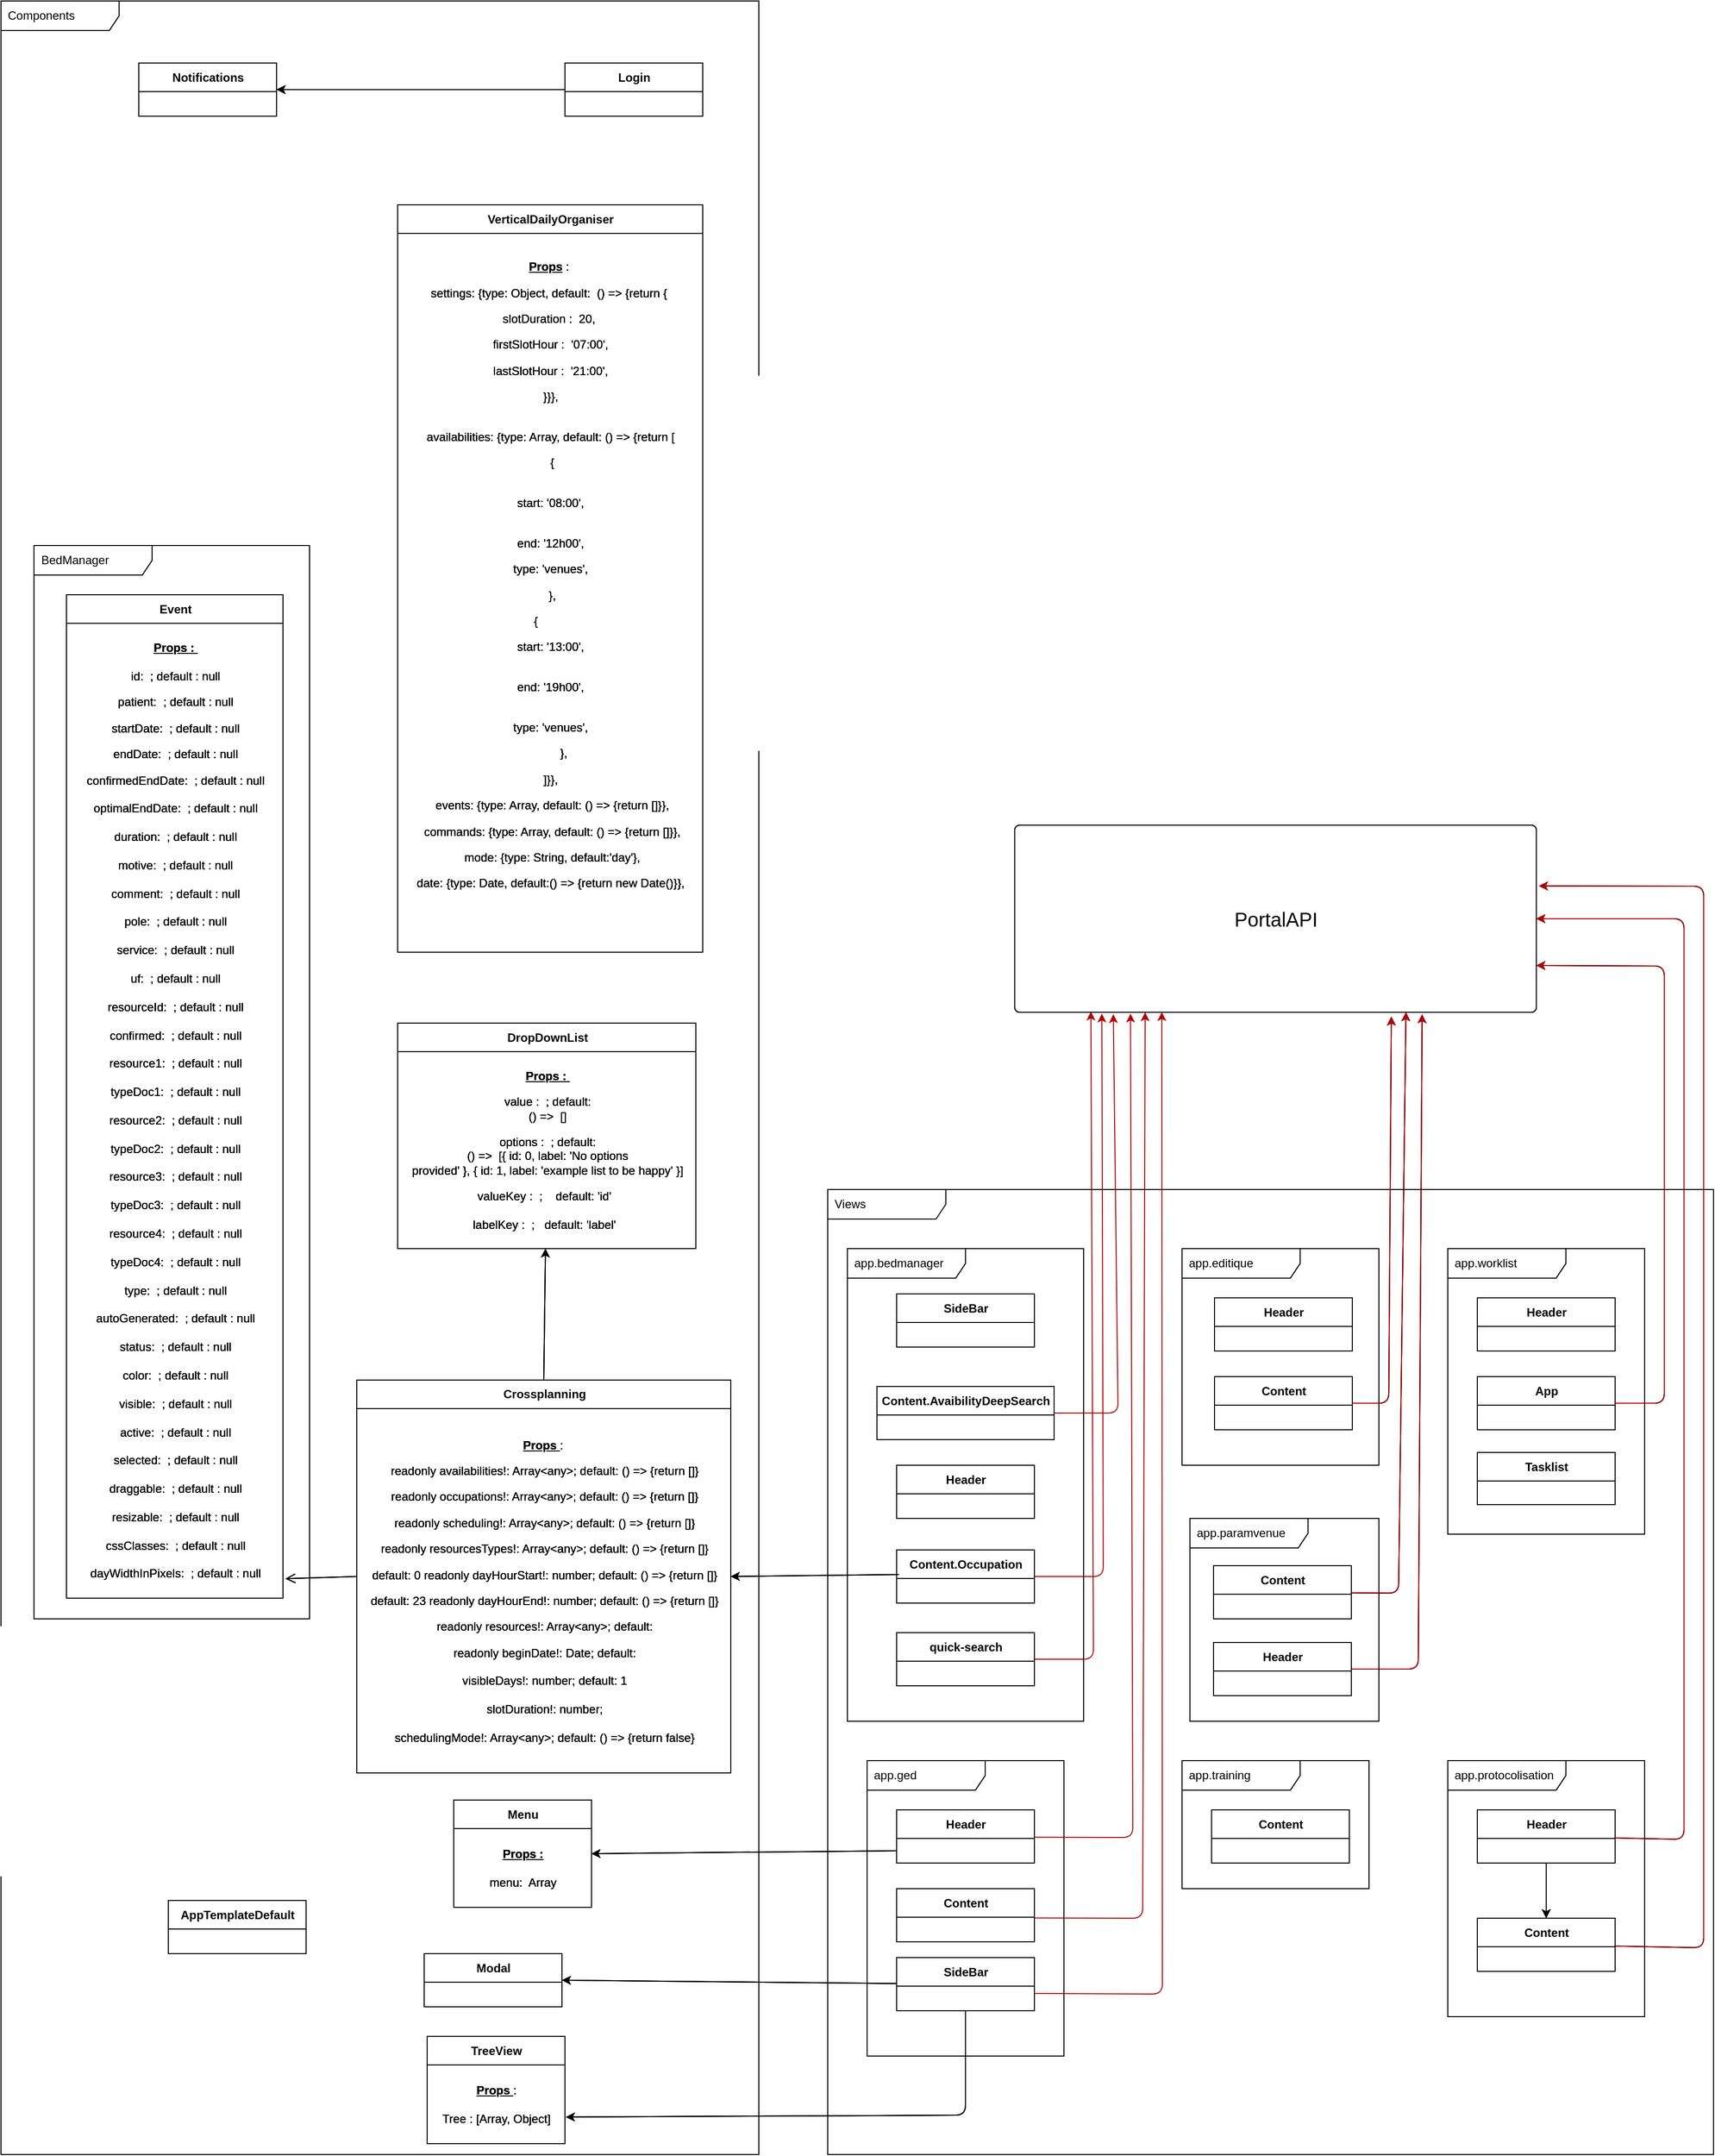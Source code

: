 <mxfile>
    <diagram id="Re8NwOJtfycG1q4S5qzh" name="Page-1">
        <mxGraphModel dx="3278" dy="1861" grid="1" gridSize="10" guides="1" tooltips="1" connect="1" arrows="1" fold="1" page="1" pageScale="1" pageWidth="827" pageHeight="1169" math="0" shadow="0">
            <root>
                <mxCell id="0"/>
                <mxCell id="1" parent="0"/>
                <mxCell id="15" value="BedManager" style="shape=umlFrame;whiteSpace=wrap;html=1;width=120;height=30;boundedLbl=1;verticalAlign=middle;align=left;spacingLeft=5;" parent="1" vertex="1">
                    <mxGeometry x="-886.48" y="-594" width="280" height="1090" as="geometry"/>
                </mxCell>
                <mxCell id="16" value="Event" style="swimlane;fontStyle=1;align=center;verticalAlign=middle;childLayout=stackLayout;horizontal=1;startSize=29;horizontalStack=0;resizeParent=1;resizeParentMax=0;resizeLast=0;collapsible=0;marginBottom=0;html=1;" parent="1" vertex="1">
                    <mxGeometry x="-853.48" y="-544" width="220" height="1019" as="geometry"/>
                </mxCell>
                <mxCell id="96" value="&lt;u&gt;&lt;b&gt;&lt;br&gt;&lt;br&gt;Props :&amp;nbsp;&lt;/b&gt;&lt;br&gt;&lt;div&gt;&lt;b&gt;&lt;br&gt;&lt;/b&gt;&lt;/div&gt;&lt;/u&gt;id:&amp;nbsp; ; default : null&lt;br&gt;&lt;p class=&quot;MsoNormal&quot;&gt;patient:&amp;nbsp; ; default&amp;nbsp;: null&lt;/p&gt;&lt;p class=&quot;MsoNormal&quot;&gt;startDate:&amp;nbsp; ; default&amp;nbsp;: null&lt;/p&gt;&lt;p class=&quot;MsoNormal&quot;&gt;endDate:&amp;nbsp; ; default&amp;nbsp;: null&lt;/p&gt;&lt;span&gt;confirmedEndDate:&amp;nbsp; ; default&amp;nbsp;: null&lt;/span&gt;&lt;br&gt;&lt;br&gt;&lt;span&gt;optimalEndDate:&amp;nbsp; ; default&amp;nbsp;: null&lt;/span&gt;&lt;br&gt;&lt;br&gt;&lt;span&gt;duration:&amp;nbsp; ; default&amp;nbsp;: null&lt;/span&gt;&lt;br&gt;&lt;br&gt;&lt;span&gt;motive:&amp;nbsp; ; default&amp;nbsp;: null&lt;/span&gt;&lt;br&gt;&lt;br&gt;&lt;span&gt;comment:&amp;nbsp; ; default&amp;nbsp;: null&lt;/span&gt;&lt;br&gt;&lt;br&gt;&lt;span&gt;pole:&amp;nbsp; ; default&amp;nbsp;: null&lt;/span&gt;&lt;br&gt;&lt;br&gt;&lt;span&gt;service:&amp;nbsp; ; default&amp;nbsp;: null&lt;/span&gt;&lt;br&gt;&lt;br&gt;&lt;span&gt;uf:&amp;nbsp; ; default&amp;nbsp;: null&lt;/span&gt;&lt;br&gt;&lt;br&gt;&lt;span&gt;resourceId:&amp;nbsp; ; default&amp;nbsp;: null&lt;/span&gt;&lt;br&gt;&lt;br&gt;&lt;span&gt;confirmed:&amp;nbsp; ; default&amp;nbsp;: null&lt;/span&gt;&lt;br&gt;&lt;br&gt;&lt;span&gt;resource1:&amp;nbsp; ; default&amp;nbsp;: null&lt;/span&gt;&lt;br&gt;&lt;br&gt;&lt;span&gt;typeDoc1:&amp;nbsp; ; default&amp;nbsp;: null&lt;/span&gt;&lt;br&gt;&lt;br&gt;&lt;span&gt;resource2:&amp;nbsp; ; default&amp;nbsp;: null&lt;/span&gt;&lt;br&gt;&lt;br&gt;&lt;span&gt;typeDoc2:&amp;nbsp; ; default&amp;nbsp;: null&lt;/span&gt;&lt;br&gt;&lt;br&gt;&lt;span&gt;resource3:&amp;nbsp; ; default&amp;nbsp;: null&lt;/span&gt;&lt;br&gt;&lt;br&gt;&lt;span&gt;typeDoc3:&amp;nbsp; ; default&amp;nbsp;: null&lt;/span&gt;&lt;br&gt;&lt;br&gt;&lt;span&gt;resource4:&amp;nbsp; ; default&amp;nbsp;: null&lt;/span&gt;&lt;br&gt;&lt;br&gt;&lt;span&gt;typeDoc4:&amp;nbsp; ; default&amp;nbsp;: null&lt;/span&gt;&lt;br&gt;&lt;br&gt;&lt;span&gt;type:&amp;nbsp; ; default&amp;nbsp;: null&lt;/span&gt;&lt;br&gt;&lt;br&gt;&lt;span&gt;autoGenerated:&amp;nbsp; ; default&amp;nbsp;: null&lt;/span&gt;&lt;br&gt;&lt;br&gt;&lt;span&gt;status:&amp;nbsp; ; default&amp;nbsp;: null&lt;/span&gt;&lt;br&gt;&lt;br&gt;&lt;span&gt;color:&amp;nbsp; ; default&amp;nbsp;: null&lt;/span&gt;&lt;br&gt;&lt;br&gt;&lt;span&gt;visible:&amp;nbsp; ; default&amp;nbsp;: null&lt;/span&gt;&lt;br&gt;&lt;br&gt;&lt;span&gt;active:&amp;nbsp; ; default&amp;nbsp;: null&lt;/span&gt;&lt;br&gt;&lt;br&gt;&lt;span&gt;selected:&amp;nbsp; ; default&amp;nbsp;: null&lt;/span&gt;&lt;br&gt;&lt;br&gt;&lt;span&gt;draggable:&amp;nbsp; ; default&amp;nbsp;: null&lt;/span&gt;&lt;br&gt;&lt;br&gt;&lt;span&gt;resizable:&amp;nbsp; ; default&amp;nbsp;: null&lt;/span&gt;&lt;br&gt;&lt;br&gt;&lt;span&gt;cssClasses:&amp;nbsp; ; default&amp;nbsp;: null&lt;/span&gt;&lt;br&gt;&lt;br&gt;&lt;span&gt;dayWidthInPixels:&amp;nbsp; ; default&amp;nbsp;: null&lt;br&gt;&lt;br&gt;&lt;br&gt;&lt;/span&gt;" style="text;html=1;align=center;verticalAlign=middle;resizable=0;points=[];autosize=1;strokeColor=none;fillColor=none;" parent="16" vertex="1">
                    <mxGeometry y="29" width="220" height="990" as="geometry"/>
                </mxCell>
                <mxCell id="18" value="Components" style="shape=umlFrame;whiteSpace=wrap;html=1;width=120;height=30;boundedLbl=1;verticalAlign=middle;align=left;spacingLeft=5;" parent="1" vertex="1">
                    <mxGeometry x="-920" y="-1147" width="770" height="2187" as="geometry"/>
                </mxCell>
                <mxCell id="19" value="&lt;p class=&quot;MsoNormal&quot; style=&quot;text-align: justify&quot;&gt;AppTemplateDefault&lt;/p&gt;" style="swimlane;fontStyle=1;align=center;verticalAlign=middle;childLayout=stackLayout;horizontal=1;startSize=29;horizontalStack=0;resizeParent=1;resizeParentMax=0;resizeLast=0;collapsible=0;marginBottom=0;html=1;" parent="1" vertex="1">
                    <mxGeometry x="-750" y="782" width="140" height="54" as="geometry"/>
                </mxCell>
                <mxCell id="21" value="Modal" style="swimlane;fontStyle=1;align=center;verticalAlign=middle;childLayout=stackLayout;horizontal=1;startSize=29;horizontalStack=0;resizeParent=1;resizeParentMax=0;resizeLast=0;collapsible=0;marginBottom=0;html=1;" parent="1" vertex="1">
                    <mxGeometry x="-490" y="836" width="140" height="54" as="geometry"/>
                </mxCell>
                <mxCell id="23" value="&lt;p class=&quot;MsoNormal&quot; style=&quot;text-align: justify&quot;&gt;Crossplanning&lt;/p&gt;" style="swimlane;fontStyle=1;align=center;verticalAlign=middle;childLayout=stackLayout;horizontal=1;startSize=29;horizontalStack=0;resizeParent=1;resizeParentMax=0;resizeLast=0;collapsible=0;marginBottom=0;html=1;" parent="1" vertex="1">
                    <mxGeometry x="-558.5" y="253.5" width="380" height="399" as="geometry"/>
                </mxCell>
                <mxCell id="97" value="&lt;br&gt;&lt;br&gt;&lt;b&gt;&lt;u&gt;Props &lt;/u&gt;&lt;/b&gt;:&amp;nbsp;&lt;br&gt;&lt;p class=&quot;MsoNormal&quot;&gt;readonly availabilities!: Array&amp;lt;any&amp;gt;; default: () =&amp;gt; {return []}&lt;/p&gt;&lt;p class=&quot;MsoNormal&quot;&gt;readonly occupations!: Array&amp;lt;any&amp;gt;; default: () =&amp;gt; {return []}&lt;/p&gt;&lt;p class=&quot;MsoNormal&quot;&gt;readonly scheduling!: Array&amp;lt;any&amp;gt;; default: () =&amp;gt; {return []}&lt;/p&gt;&lt;p class=&quot;MsoNormal&quot;&gt;readonly resourcesTypes!: Array&amp;lt;any&amp;gt;; default: () =&amp;gt; {return []}&lt;/p&gt;&lt;p class=&quot;MsoNormal&quot;&gt;default: 0 readonly dayHourStart!: number; default: () =&amp;gt; {return []}&lt;/p&gt;&lt;p class=&quot;MsoNormal&quot;&gt;default: 23 readonly dayHourEnd!: number; default: () =&amp;gt; {return []}&lt;/p&gt;&lt;p class=&quot;MsoNormal&quot;&gt;readonly resources!: Array&amp;lt;any&amp;gt;; default: &lt;/p&gt;&lt;span&gt;readonly beginDate!: Date; default:&lt;/span&gt;&lt;br&gt;&lt;br&gt;&lt;span&gt;visibleDays!: number; default: 1&lt;/span&gt;&lt;br&gt;&lt;br&gt;&lt;span&gt;slotDuration!: number;&lt;/span&gt;&lt;br&gt;&lt;br&gt;&lt;span&gt;schedulingMode!: Array&amp;lt;any&amp;gt;; default: () =&amp;gt; {return&amp;nbsp;&lt;/span&gt;&lt;span&gt;false}&lt;br&gt;&lt;/span&gt;&lt;span&gt;&lt;br&gt;&lt;br&gt;&lt;/span&gt;" style="text;html=1;align=center;verticalAlign=middle;resizable=0;points=[];autosize=1;strokeColor=none;fillColor=none;" parent="23" vertex="1">
                    <mxGeometry y="29" width="380" height="370" as="geometry"/>
                </mxCell>
                <mxCell id="25" value="&lt;p class=&quot;MsoNormal&quot; style=&quot;text-align: justify&quot;&gt;Menu&lt;/p&gt;" style="swimlane;fontStyle=1;align=center;verticalAlign=middle;childLayout=stackLayout;horizontal=1;startSize=29;horizontalStack=0;resizeParent=1;resizeParentMax=0;resizeLast=0;collapsible=0;marginBottom=0;html=1;" parent="1" vertex="1">
                    <mxGeometry x="-460" y="680" width="140" height="109" as="geometry"/>
                </mxCell>
                <mxCell id="99" value="&lt;br&gt;&lt;b&gt;&lt;u&gt;Props :&lt;br&gt;&lt;/u&gt;&lt;/b&gt;&lt;br&gt;menu:&amp;nbsp; Array&lt;br&gt;&lt;br&gt;" style="text;html=1;align=center;verticalAlign=middle;resizable=0;points=[];autosize=1;strokeColor=none;fillColor=none;" parent="25" vertex="1">
                    <mxGeometry y="29" width="140" height="80" as="geometry"/>
                </mxCell>
                <mxCell id="27" value="&lt;p class=&quot;MsoNormal&quot; style=&quot;text-align: justify&quot;&gt;VerticalDailyOrganiser&lt;/p&gt;" style="swimlane;fontStyle=1;align=center;verticalAlign=middle;childLayout=stackLayout;horizontal=1;startSize=29;horizontalStack=0;resizeParent=1;resizeParentMax=0;resizeLast=0;collapsible=0;marginBottom=0;html=1;" parent="1" vertex="1">
                    <mxGeometry x="-517" y="-940" width="310" height="759" as="geometry"/>
                </mxCell>
                <mxCell id="102" value="&lt;b&gt;&lt;u&gt;&lt;br&gt;&lt;br&gt;Props&lt;/u&gt;&lt;/b&gt; :&amp;nbsp;&lt;br&gt;&lt;p class=&quot;MsoNormal&quot;&gt;settings: {type: Object, default:&amp;nbsp; () =&amp;gt; {return {&lt;span&gt;&amp;nbsp;&lt;/span&gt;&lt;/p&gt;&lt;p class=&quot;MsoNormal&quot;&gt;&lt;span&gt;slotDuration :&amp;nbsp; 20,&lt;/span&gt;&lt;span&gt;&amp;nbsp;&lt;/span&gt;&lt;/p&gt;&lt;p class=&quot;MsoNormal&quot;&gt;&lt;span&gt;firstSlotHour :&amp;nbsp; '07:00',&lt;/span&gt;&lt;/p&gt;&lt;span&gt;lastSlotHour :&amp;nbsp; '21:00',&lt;/span&gt;&lt;br&gt;&lt;p class=&quot;MsoNormal&quot;&gt;}}},&lt;/p&gt;&lt;p class=&quot;MsoNormal&quot;&gt;&amp;nbsp; &amp;nbsp; &amp;nbsp;&lt;br&gt;availabilities: {type: Array, default: () =&amp;gt; {return [&lt;/p&gt;&lt;p class=&quot;MsoNormal&quot;&gt;&amp;nbsp;{&lt;/p&gt;&lt;p class=&quot;MsoNormal&quot;&gt;&amp;nbsp; &amp;nbsp; &amp;nbsp; &amp;nbsp; &amp;nbsp; &amp;nbsp;&amp;nbsp;&lt;br&gt;start: '08:00',&lt;/p&gt;&lt;p class=&quot;MsoNormal&quot;&gt;&amp;nbsp; &amp;nbsp; &amp;nbsp; &amp;nbsp; &amp;nbsp;&amp;nbsp;&lt;br&gt;end: '12h00',&lt;/p&gt;&lt;p class=&quot;MsoNormal&quot;&gt;type: 'venues',&lt;/p&gt;&lt;p class=&quot;MsoNormal&quot;&gt;&amp;nbsp;},&lt;/p&gt;&lt;p class=&quot;MsoNormal&quot;&gt;&amp;nbsp;{&lt;span&gt;&amp;nbsp; &amp;nbsp; &amp;nbsp; &amp;nbsp; &amp;nbsp;&amp;nbsp;&lt;/span&gt;&lt;/p&gt;&lt;p class=&quot;MsoNormal&quot;&gt;start: '13:00',&lt;/p&gt;&lt;p class=&quot;MsoNormal&quot;&gt;&amp;nbsp; &amp;nbsp; &amp;nbsp; &amp;nbsp; &amp;nbsp;&lt;br&gt;end: '19h00',&lt;/p&gt;&lt;p class=&quot;MsoNormal&quot;&gt;&amp;nbsp; &amp;nbsp; &amp;nbsp; &amp;nbsp; &amp;nbsp;&amp;nbsp;&lt;br&gt;type: 'venues',&lt;/p&gt;&lt;p class=&quot;MsoNormal&quot;&gt;&amp;nbsp; &amp;nbsp; &amp;nbsp; &amp;nbsp; },&lt;/p&gt;&lt;p class=&quot;MsoNormal&quot;&gt;]}},&lt;/p&gt;&lt;p class=&quot;MsoNormal&quot;&gt;&amp;nbsp;events: {type: Array, default: () =&amp;gt; {return []}},&lt;/p&gt;&lt;p class=&quot;MsoNormal&quot;&gt;&amp;nbsp;commands: {type: Array, default: () =&amp;gt; {return []}},&lt;/p&gt;&lt;p class=&quot;MsoNormal&quot;&gt;&amp;nbsp;mode: {type: String, default:'day'},&lt;/p&gt;&lt;span&gt;date:&amp;nbsp;&lt;/span&gt;&lt;span&gt;{type: Date, default:() =&amp;gt; {return new Date()}},&lt;/span&gt;&lt;span&gt;&lt;br&gt;&lt;/span&gt;&lt;p class=&quot;MsoNormal&quot;&gt;&lt;br&gt;&lt;/p&gt;&lt;p class=&quot;MsoNormal&quot;&gt;&lt;br&gt;&lt;/p&gt;" style="text;html=1;align=center;verticalAlign=middle;resizable=0;points=[];autosize=1;strokeColor=none;fillColor=none;" parent="27" vertex="1">
                    <mxGeometry y="29" width="310" height="730" as="geometry"/>
                </mxCell>
                <mxCell id="116" style="edgeStyle=none;html=1;fontSize=30;entryX=0.781;entryY=1.011;entryDx=0;entryDy=0;entryPerimeter=0;" parent="1" source="31" target="109" edge="1">
                    <mxGeometry relative="1" as="geometry">
                        <mxPoint x="520" y="-120" as="targetPoint"/>
                        <Array as="points">
                            <mxPoint x="520" y="547"/>
                        </Array>
                    </mxGeometry>
                </mxCell>
                <mxCell id="31" value="Header" style="swimlane;fontStyle=1;align=center;verticalAlign=middle;childLayout=stackLayout;horizontal=1;startSize=29;horizontalStack=0;resizeParent=1;resizeParentMax=0;resizeLast=0;collapsible=0;marginBottom=0;html=1;" parent="1" vertex="1">
                    <mxGeometry x="312" y="520" width="140" height="54" as="geometry"/>
                </mxCell>
                <mxCell id="95" style="edgeStyle=none;html=1;entryX=1;entryY=0.5;entryDx=0;entryDy=0;" parent="1" source="33" target="21" edge="1">
                    <mxGeometry relative="1" as="geometry"/>
                </mxCell>
                <mxCell id="33" value="SideBar" style="swimlane;fontStyle=1;align=center;verticalAlign=middle;childLayout=stackLayout;horizontal=1;startSize=29;horizontalStack=0;resizeParent=1;resizeParentMax=0;resizeLast=0;collapsible=0;marginBottom=0;html=1;" parent="1" vertex="1">
                    <mxGeometry x="-10" y="840" width="140" height="54" as="geometry"/>
                </mxCell>
                <mxCell id="35" value="&lt;p class=&quot;MsoNormal&quot; style=&quot;text-align: justify&quot;&gt;Notifications&lt;/p&gt;" style="swimlane;fontStyle=1;align=center;verticalAlign=middle;childLayout=stackLayout;horizontal=1;startSize=29;horizontalStack=0;resizeParent=1;resizeParentMax=0;resizeLast=0;collapsible=0;marginBottom=0;html=1;" parent="1" vertex="1">
                    <mxGeometry x="-780" y="-1084" width="140" height="54" as="geometry"/>
                </mxCell>
                <mxCell id="37" value="&lt;p class=&quot;MsoNormal&quot; style=&quot;text-align: justify&quot;&gt;TreeView&lt;/p&gt;" style="swimlane;fontStyle=1;align=center;verticalAlign=middle;childLayout=stackLayout;horizontal=1;startSize=29;horizontalStack=0;resizeParent=1;resizeParentMax=0;resizeLast=0;collapsible=0;marginBottom=0;html=1;" parent="1" vertex="1">
                    <mxGeometry x="-487" y="920" width="140" height="109" as="geometry"/>
                </mxCell>
                <mxCell id="101" value="&lt;br&gt;&lt;b&gt;&lt;u&gt;Props &lt;/u&gt;&lt;/b&gt;:&lt;br&gt;&lt;br&gt;Tree : [Array, Object]&lt;br&gt;&lt;br&gt;" style="text;html=1;align=center;verticalAlign=middle;resizable=0;points=[];autosize=1;strokeColor=none;fillColor=none;" parent="37" vertex="1">
                    <mxGeometry y="29" width="140" height="80" as="geometry"/>
                </mxCell>
                <mxCell id="107" style="edgeStyle=none;html=1;exitX=0;exitY=0.5;exitDx=0;exitDy=0;entryX=1;entryY=0.5;entryDx=0;entryDy=0;" parent="1" source="39" target="35" edge="1">
                    <mxGeometry relative="1" as="geometry"/>
                </mxCell>
                <mxCell id="39" value="&lt;p class=&quot;MsoNormal&quot; style=&quot;text-align: justify&quot;&gt;Login&lt;/p&gt;" style="swimlane;fontStyle=1;align=center;verticalAlign=middle;childLayout=stackLayout;horizontal=1;startSize=29;horizontalStack=0;resizeParent=1;resizeParentMax=0;resizeLast=0;collapsible=0;marginBottom=0;html=1;" parent="1" vertex="1">
                    <mxGeometry x="-347" y="-1084" width="140" height="54" as="geometry"/>
                </mxCell>
                <mxCell id="41" value="&lt;p class=&quot;MsoNormal&quot; style=&quot;text-align: justify&quot;&gt;DropDownList&lt;/p&gt;" style="swimlane;fontStyle=1;align=center;verticalAlign=middle;childLayout=stackLayout;horizontal=1;startSize=29;horizontalStack=0;resizeParent=1;resizeParentMax=0;resizeLast=0;collapsible=0;marginBottom=0;html=1;" parent="1" vertex="1">
                    <mxGeometry x="-517" y="-109" width="303" height="229" as="geometry"/>
                </mxCell>
                <mxCell id="98" value="&lt;br&gt;&lt;b&gt;&lt;u&gt;Props :&amp;nbsp;&lt;br&gt;&lt;/u&gt;&lt;/b&gt;&lt;p class=&quot;MsoNormal&quot;&gt;value&amp;nbsp;:&amp;nbsp; ; default:&lt;br&gt;() =&amp;gt;&amp;nbsp; []&lt;/p&gt;&lt;p class=&quot;MsoNormal&quot;&gt;options&amp;nbsp;:&amp;nbsp; ; default:&lt;br&gt;() =&amp;gt;&amp;nbsp; [{ id: 0, label: 'No options&lt;br&gt;provided' }, { id: 1, label: 'example list to be happy' }]&lt;/p&gt;&lt;span&gt;valueKey&amp;nbsp;:&amp;nbsp; ;&amp;nbsp;&amp;nbsp; &amp;nbsp;default: 'id'&amp;nbsp;&amp;nbsp;&lt;/span&gt;&lt;br&gt;&lt;span&gt;&lt;br&gt;labelKey&amp;nbsp;:&amp;nbsp; ;&amp;nbsp; &amp;nbsp;default: 'label'&amp;nbsp;&amp;nbsp;&lt;br&gt;&lt;br&gt;&lt;/span&gt;" style="text;html=1;align=center;verticalAlign=middle;resizable=0;points=[];autosize=1;strokeColor=none;fillColor=none;" parent="41" vertex="1">
                    <mxGeometry y="29" width="303" height="200" as="geometry"/>
                </mxCell>
                <mxCell id="46" value="" style="endArrow=open;startArrow=none;endFill=0;startFill=0;endSize=8;html=1;verticalAlign=bottom;labelBackgroundColor=none;strokeWidth=1;exitX=0;exitY=0.5;exitDx=0;exitDy=0;entryX=1.011;entryY=0.98;entryDx=0;entryDy=0;entryPerimeter=0;" parent="1" source="23" target="96" edge="1">
                    <mxGeometry width="160" relative="1" as="geometry">
                        <mxPoint x="-602" y="456.825" as="sourcePoint"/>
                        <mxPoint x="-719.36" y="457.175" as="targetPoint"/>
                    </mxGeometry>
                </mxCell>
                <mxCell id="48" value="&lt;p class=&quot;MsoNormal&quot; style=&quot;text-align: justify&quot;&gt;app.bedmanager&lt;/p&gt;" style="shape=umlFrame;whiteSpace=wrap;html=1;width=120;height=30;boundedLbl=1;verticalAlign=middle;align=left;spacingLeft=5;" parent="1" vertex="1">
                    <mxGeometry x="-60" y="120" width="240" height="480" as="geometry"/>
                </mxCell>
                <mxCell id="49" value="&lt;p class=&quot;MsoNormal&quot; style=&quot;text-align: justify&quot;&gt;app.worklist&lt;/p&gt;" style="shape=umlFrame;whiteSpace=wrap;html=1;width=120;height=30;boundedLbl=1;verticalAlign=middle;align=left;spacingLeft=5;" parent="1" vertex="1">
                    <mxGeometry x="550" y="120" width="200" height="290" as="geometry"/>
                </mxCell>
                <mxCell id="50" value="&lt;p class=&quot;MsoNormal&quot; style=&quot;text-align: justify&quot;&gt;app.training&lt;/p&gt;" style="shape=umlFrame;whiteSpace=wrap;html=1;width=120;height=30;boundedLbl=1;verticalAlign=middle;align=left;spacingLeft=5;" parent="1" vertex="1">
                    <mxGeometry x="280" y="640" width="190" height="130" as="geometry"/>
                </mxCell>
                <mxCell id="51" value="&lt;p class=&quot;MsoNormal&quot; style=&quot;text-align: justify&quot;&gt;app.paramvenue&lt;/p&gt;" style="shape=umlFrame;whiteSpace=wrap;html=1;width=120;height=30;boundedLbl=1;verticalAlign=middle;align=left;spacingLeft=5;" parent="1" vertex="1">
                    <mxGeometry x="288" y="394" width="192" height="206" as="geometry"/>
                </mxCell>
                <mxCell id="52" value="&lt;p class=&quot;MsoNormal&quot; style=&quot;text-align: justify&quot;&gt;app.editique&lt;/p&gt;" style="shape=umlFrame;whiteSpace=wrap;html=1;width=120;height=30;boundedLbl=1;verticalAlign=middle;align=left;spacingLeft=5;" parent="1" vertex="1">
                    <mxGeometry x="280" y="120" width="200" height="220" as="geometry"/>
                </mxCell>
                <mxCell id="53" value="&lt;p class=&quot;MsoNormal&quot; style=&quot;text-align: justify&quot;&gt;app.ged&lt;/p&gt;" style="shape=umlFrame;whiteSpace=wrap;html=1;width=120;height=30;boundedLbl=1;verticalAlign=middle;align=left;spacingLeft=5;" parent="1" vertex="1">
                    <mxGeometry x="-40" y="640" width="200" height="300" as="geometry"/>
                </mxCell>
                <mxCell id="54" value="&lt;p class=&quot;MsoNormal&quot; style=&quot;text-align: justify&quot;&gt;app.protocolisation&lt;/p&gt;" style="shape=umlFrame;whiteSpace=wrap;html=1;width=120;height=30;boundedLbl=1;verticalAlign=middle;align=left;spacingLeft=5;" parent="1" vertex="1">
                    <mxGeometry x="550" y="640" width="200" height="260" as="geometry"/>
                </mxCell>
                <mxCell id="56" value="Content" style="swimlane;fontStyle=1;align=center;verticalAlign=middle;childLayout=stackLayout;horizontal=1;startSize=29;horizontalStack=0;resizeParent=1;resizeParentMax=0;resizeLast=0;collapsible=0;marginBottom=0;html=1;" parent="1" vertex="1">
                    <mxGeometry x="310" y="690" width="140" height="54" as="geometry"/>
                </mxCell>
                <mxCell id="118" style="edgeStyle=none;html=1;entryX=1.005;entryY=0.325;entryDx=0;entryDy=0;entryPerimeter=0;fontSize=30;" parent="1" source="58" target="109" edge="1">
                    <mxGeometry relative="1" as="geometry">
                        <Array as="points">
                            <mxPoint x="810" y="830"/>
                            <mxPoint x="810" y="-248"/>
                        </Array>
                    </mxGeometry>
                </mxCell>
                <mxCell id="58" value="Content" style="swimlane;fontStyle=1;align=center;verticalAlign=middle;childLayout=stackLayout;horizontal=1;startSize=29;horizontalStack=0;resizeParent=1;resizeParentMax=0;resizeLast=0;collapsible=0;marginBottom=0;html=1;" parent="1" vertex="1">
                    <mxGeometry x="580" y="800" width="140" height="54" as="geometry"/>
                </mxCell>
                <mxCell id="115" style="edgeStyle=none;html=1;entryX=0.75;entryY=1;entryDx=0;entryDy=0;fontSize=30;" parent="1" source="60" target="109" edge="1">
                    <mxGeometry relative="1" as="geometry">
                        <Array as="points">
                            <mxPoint x="500" y="470"/>
                        </Array>
                    </mxGeometry>
                </mxCell>
                <mxCell id="60" value="Content" style="swimlane;fontStyle=1;align=center;verticalAlign=middle;childLayout=stackLayout;horizontal=1;startSize=29;horizontalStack=0;resizeParent=1;resizeParentMax=0;resizeLast=0;collapsible=0;marginBottom=0;html=1;" parent="1" vertex="1">
                    <mxGeometry x="312" y="442" width="140" height="54" as="geometry"/>
                </mxCell>
                <mxCell id="62" value="Content" style="swimlane;fontStyle=1;align=center;verticalAlign=middle;childLayout=stackLayout;horizontal=1;startSize=29;horizontalStack=0;resizeParent=1;resizeParentMax=0;resizeLast=0;collapsible=0;marginBottom=0;html=1;" parent="1" vertex="1">
                    <mxGeometry x="-10" y="770" width="140" height="54" as="geometry"/>
                </mxCell>
                <mxCell id="114" style="edgeStyle=none;html=1;entryX=0.722;entryY=1.023;entryDx=0;entryDy=0;fontSize=30;entryPerimeter=0;" parent="1" source="64" target="109" edge="1">
                    <mxGeometry relative="1" as="geometry">
                        <Array as="points">
                            <mxPoint x="490" y="277"/>
                        </Array>
                    </mxGeometry>
                </mxCell>
                <mxCell id="64" value="Content" style="swimlane;fontStyle=1;align=center;verticalAlign=middle;childLayout=stackLayout;horizontal=1;startSize=29;horizontalStack=0;resizeParent=1;resizeParentMax=0;resizeLast=0;collapsible=0;marginBottom=0;html=1;" parent="1" vertex="1">
                    <mxGeometry x="313" y="250" width="140" height="54" as="geometry"/>
                </mxCell>
                <mxCell id="66" value="Content.Occupation" style="swimlane;fontStyle=1;align=center;verticalAlign=middle;childLayout=stackLayout;horizontal=1;startSize=29;horizontalStack=0;resizeParent=1;resizeParentMax=0;resizeLast=0;collapsible=0;marginBottom=0;html=1;" parent="1" vertex="1">
                    <mxGeometry x="-10" y="426" width="140" height="54" as="geometry"/>
                </mxCell>
                <mxCell id="68" value="Header" style="swimlane;fontStyle=1;align=center;verticalAlign=middle;childLayout=stackLayout;horizontal=1;startSize=29;horizontalStack=0;resizeParent=1;resizeParentMax=0;resizeLast=0;collapsible=0;marginBottom=0;html=1;" parent="1" vertex="1">
                    <mxGeometry x="313" y="170" width="140" height="54" as="geometry"/>
                </mxCell>
                <mxCell id="70" value="Header" style="swimlane;fontStyle=1;align=center;verticalAlign=middle;childLayout=stackLayout;horizontal=1;startSize=29;horizontalStack=0;resizeParent=1;resizeParentMax=0;resizeLast=0;collapsible=0;marginBottom=0;html=1;" parent="1" vertex="1">
                    <mxGeometry x="-10" y="340" width="140" height="54" as="geometry"/>
                </mxCell>
                <mxCell id="72" value="Header" style="swimlane;fontStyle=1;align=center;verticalAlign=middle;childLayout=stackLayout;horizontal=1;startSize=29;horizontalStack=0;resizeParent=1;resizeParentMax=0;resizeLast=0;collapsible=0;marginBottom=0;html=1;" parent="1" vertex="1">
                    <mxGeometry x="-10" y="690" width="140" height="54" as="geometry"/>
                </mxCell>
                <mxCell id="74" value="Header" style="swimlane;fontStyle=1;align=center;verticalAlign=middle;childLayout=stackLayout;horizontal=1;startSize=29;horizontalStack=0;resizeParent=1;resizeParentMax=0;resizeLast=0;collapsible=0;marginBottom=0;html=1;" parent="1" vertex="1">
                    <mxGeometry x="580" y="170" width="140" height="54" as="geometry"/>
                </mxCell>
                <mxCell id="92" style="edgeStyle=none;html=1;entryX=0.5;entryY=0;entryDx=0;entryDy=0;" parent="1" source="76" target="58" edge="1">
                    <mxGeometry relative="1" as="geometry"/>
                </mxCell>
                <mxCell id="117" style="edgeStyle=none;html=1;entryX=1;entryY=0.5;entryDx=0;entryDy=0;fontSize=30;" parent="1" source="76" target="109" edge="1">
                    <mxGeometry relative="1" as="geometry">
                        <Array as="points">
                            <mxPoint x="790" y="720"/>
                            <mxPoint x="790" y="-215"/>
                        </Array>
                    </mxGeometry>
                </mxCell>
                <mxCell id="76" value="Header" style="swimlane;fontStyle=1;align=center;verticalAlign=middle;childLayout=stackLayout;horizontal=1;startSize=29;horizontalStack=0;resizeParent=1;resizeParentMax=0;resizeLast=0;collapsible=0;marginBottom=0;html=1;" parent="1" vertex="1">
                    <mxGeometry x="580" y="690" width="140" height="54" as="geometry"/>
                </mxCell>
                <mxCell id="120" style="edgeStyle=none;html=1;entryX=1;entryY=0.75;entryDx=0;entryDy=0;fontSize=30;exitX=1;exitY=0.5;exitDx=0;exitDy=0;" parent="1" source="78" target="109" edge="1">
                    <mxGeometry relative="1" as="geometry">
                        <Array as="points">
                            <mxPoint x="770" y="277"/>
                            <mxPoint x="770" y="-167"/>
                        </Array>
                    </mxGeometry>
                </mxCell>
                <mxCell id="78" value="App" style="swimlane;fontStyle=1;align=center;verticalAlign=middle;childLayout=stackLayout;horizontal=1;startSize=29;horizontalStack=0;resizeParent=1;resizeParentMax=0;resizeLast=0;collapsible=0;marginBottom=0;html=1;" parent="1" vertex="1">
                    <mxGeometry x="580" y="250" width="140" height="54" as="geometry"/>
                </mxCell>
                <mxCell id="80" value="SideBar" style="swimlane;fontStyle=1;align=center;verticalAlign=middle;childLayout=stackLayout;horizontal=1;startSize=29;horizontalStack=0;resizeParent=1;resizeParentMax=0;resizeLast=0;collapsible=0;marginBottom=0;html=1;" parent="1" vertex="1">
                    <mxGeometry x="-10" y="166" width="140" height="54" as="geometry"/>
                </mxCell>
                <mxCell id="82" value="Content.AvaibilityDeepSearch" style="swimlane;fontStyle=1;align=center;verticalAlign=middle;childLayout=stackLayout;horizontal=1;startSize=29;horizontalStack=0;resizeParent=1;resizeParentMax=0;resizeLast=0;collapsible=0;marginBottom=0;html=1;" parent="1" vertex="1">
                    <mxGeometry x="-30" y="260" width="180" height="54" as="geometry"/>
                </mxCell>
                <mxCell id="84" value="&lt;div style=&quot;text-align: right&quot;&gt;&lt;span&gt;quick-search&lt;/span&gt;&lt;/div&gt;" style="swimlane;fontStyle=1;align=center;verticalAlign=middle;childLayout=stackLayout;horizontal=1;startSize=29;horizontalStack=0;resizeParent=1;resizeParentMax=0;resizeLast=0;collapsible=0;marginBottom=0;html=1;" parent="1" vertex="1">
                    <mxGeometry x="-10" y="510" width="140" height="54" as="geometry"/>
                </mxCell>
                <mxCell id="86" value="Tasklist" style="swimlane;fontStyle=1;align=center;verticalAlign=middle;childLayout=stackLayout;horizontal=1;startSize=29;horizontalStack=0;resizeParent=1;resizeParentMax=0;resizeLast=0;collapsible=0;marginBottom=0;html=1;" parent="1" vertex="1">
                    <mxGeometry x="580" y="327" width="140" height="53" as="geometry"/>
                </mxCell>
                <mxCell id="88" style="edgeStyle=none;html=1;entryX=1;entryY=0.5;entryDx=0;entryDy=0;exitX=0.018;exitY=-0.16;exitDx=0;exitDy=0;exitPerimeter=0;" parent="1" target="23" edge="1">
                    <mxGeometry relative="1" as="geometry">
                        <mxPoint x="-7.48" y="451" as="sourcePoint"/>
                    </mxGeometry>
                </mxCell>
                <mxCell id="89" style="edgeStyle=none;html=1;entryX=1;entryY=0.5;entryDx=0;entryDy=0;" parent="1" target="25" edge="1">
                    <mxGeometry relative="1" as="geometry">
                        <mxPoint x="-10" y="731.5" as="sourcePoint"/>
                    </mxGeometry>
                </mxCell>
                <mxCell id="94" style="edgeStyle=none;html=1;entryX=1.007;entryY=0.662;entryDx=0;entryDy=0;entryPerimeter=0;" parent="1" target="101" edge="1">
                    <mxGeometry relative="1" as="geometry">
                        <mxPoint x="60" y="894" as="sourcePoint"/>
                        <mxPoint x="-350" y="1010" as="targetPoint"/>
                        <Array as="points">
                            <mxPoint x="60" y="1000"/>
                        </Array>
                    </mxGeometry>
                </mxCell>
                <mxCell id="108" style="edgeStyle=none;html=1;exitX=0.5;exitY=0;exitDx=0;exitDy=0;" parent="1" source="23" target="98" edge="1">
                    <mxGeometry relative="1" as="geometry"/>
                </mxCell>
                <mxCell id="109" value="PortalAPI" style="html=1;align=center;verticalAlign=middle;rounded=1;absoluteArcSize=1;arcSize=10;dashed=0;fontSize=20;" parent="1" vertex="1">
                    <mxGeometry x="110" y="-310" width="530" height="190" as="geometry"/>
                </mxCell>
                <mxCell id="eOnvPWi8rGCo1wm_rW63-120" value="BedManager" style="shape=umlFrame;whiteSpace=wrap;html=1;width=120;height=30;boundedLbl=1;verticalAlign=middle;align=left;spacingLeft=5;" parent="1" vertex="1">
                    <mxGeometry x="-886.48" y="-594" width="280" height="1090" as="geometry"/>
                </mxCell>
                <mxCell id="eOnvPWi8rGCo1wm_rW63-121" value="Event" style="swimlane;fontStyle=1;align=center;verticalAlign=middle;childLayout=stackLayout;horizontal=1;startSize=29;horizontalStack=0;resizeParent=1;resizeParentMax=0;resizeLast=0;collapsible=0;marginBottom=0;html=1;" parent="1" vertex="1">
                    <mxGeometry x="-853.48" y="-544" width="220" height="1019" as="geometry"/>
                </mxCell>
                <mxCell id="eOnvPWi8rGCo1wm_rW63-122" value="&lt;u&gt;&lt;b&gt;&lt;br&gt;&lt;br&gt;Props :&amp;nbsp;&lt;/b&gt;&lt;br&gt;&lt;div&gt;&lt;b&gt;&lt;br&gt;&lt;/b&gt;&lt;/div&gt;&lt;/u&gt;id:&amp;nbsp; ; default : null&lt;br&gt;&lt;p class=&quot;MsoNormal&quot;&gt;patient:&amp;nbsp; ; default&amp;nbsp;: null&lt;/p&gt;&lt;p class=&quot;MsoNormal&quot;&gt;startDate:&amp;nbsp; ; default&amp;nbsp;: null&lt;/p&gt;&lt;p class=&quot;MsoNormal&quot;&gt;endDate:&amp;nbsp; ; default&amp;nbsp;: null&lt;/p&gt;&lt;span&gt;confirmedEndDate:&amp;nbsp; ; default&amp;nbsp;: null&lt;/span&gt;&lt;br&gt;&lt;br&gt;&lt;span&gt;optimalEndDate:&amp;nbsp; ; default&amp;nbsp;: null&lt;/span&gt;&lt;br&gt;&lt;br&gt;&lt;span&gt;duration:&amp;nbsp; ; default&amp;nbsp;: null&lt;/span&gt;&lt;br&gt;&lt;br&gt;&lt;span&gt;motive:&amp;nbsp; ; default&amp;nbsp;: null&lt;/span&gt;&lt;br&gt;&lt;br&gt;&lt;span&gt;comment:&amp;nbsp; ; default&amp;nbsp;: null&lt;/span&gt;&lt;br&gt;&lt;br&gt;&lt;span&gt;pole:&amp;nbsp; ; default&amp;nbsp;: null&lt;/span&gt;&lt;br&gt;&lt;br&gt;&lt;span&gt;service:&amp;nbsp; ; default&amp;nbsp;: null&lt;/span&gt;&lt;br&gt;&lt;br&gt;&lt;span&gt;uf:&amp;nbsp; ; default&amp;nbsp;: null&lt;/span&gt;&lt;br&gt;&lt;br&gt;&lt;span&gt;resourceId:&amp;nbsp; ; default&amp;nbsp;: null&lt;/span&gt;&lt;br&gt;&lt;br&gt;&lt;span&gt;confirmed:&amp;nbsp; ; default&amp;nbsp;: null&lt;/span&gt;&lt;br&gt;&lt;br&gt;&lt;span&gt;resource1:&amp;nbsp; ; default&amp;nbsp;: null&lt;/span&gt;&lt;br&gt;&lt;br&gt;&lt;span&gt;typeDoc1:&amp;nbsp; ; default&amp;nbsp;: null&lt;/span&gt;&lt;br&gt;&lt;br&gt;&lt;span&gt;resource2:&amp;nbsp; ; default&amp;nbsp;: null&lt;/span&gt;&lt;br&gt;&lt;br&gt;&lt;span&gt;typeDoc2:&amp;nbsp; ; default&amp;nbsp;: null&lt;/span&gt;&lt;br&gt;&lt;br&gt;&lt;span&gt;resource3:&amp;nbsp; ; default&amp;nbsp;: null&lt;/span&gt;&lt;br&gt;&lt;br&gt;&lt;span&gt;typeDoc3:&amp;nbsp; ; default&amp;nbsp;: null&lt;/span&gt;&lt;br&gt;&lt;br&gt;&lt;span&gt;resource4:&amp;nbsp; ; default&amp;nbsp;: null&lt;/span&gt;&lt;br&gt;&lt;br&gt;&lt;span&gt;typeDoc4:&amp;nbsp; ; default&amp;nbsp;: null&lt;/span&gt;&lt;br&gt;&lt;br&gt;&lt;span&gt;type:&amp;nbsp; ; default&amp;nbsp;: null&lt;/span&gt;&lt;br&gt;&lt;br&gt;&lt;span&gt;autoGenerated:&amp;nbsp; ; default&amp;nbsp;: null&lt;/span&gt;&lt;br&gt;&lt;br&gt;&lt;span&gt;status:&amp;nbsp; ; default&amp;nbsp;: null&lt;/span&gt;&lt;br&gt;&lt;br&gt;&lt;span&gt;color:&amp;nbsp; ; default&amp;nbsp;: null&lt;/span&gt;&lt;br&gt;&lt;br&gt;&lt;span&gt;visible:&amp;nbsp; ; default&amp;nbsp;: null&lt;/span&gt;&lt;br&gt;&lt;br&gt;&lt;span&gt;active:&amp;nbsp; ; default&amp;nbsp;: null&lt;/span&gt;&lt;br&gt;&lt;br&gt;&lt;span&gt;selected:&amp;nbsp; ; default&amp;nbsp;: null&lt;/span&gt;&lt;br&gt;&lt;br&gt;&lt;span&gt;draggable:&amp;nbsp; ; default&amp;nbsp;: null&lt;/span&gt;&lt;br&gt;&lt;br&gt;&lt;span&gt;resizable:&amp;nbsp; ; default&amp;nbsp;: null&lt;/span&gt;&lt;br&gt;&lt;br&gt;&lt;span&gt;cssClasses:&amp;nbsp; ; default&amp;nbsp;: null&lt;/span&gt;&lt;br&gt;&lt;br&gt;&lt;span&gt;dayWidthInPixels:&amp;nbsp; ; default&amp;nbsp;: null&lt;br&gt;&lt;br&gt;&lt;br&gt;&lt;/span&gt;" style="text;html=1;align=center;verticalAlign=middle;resizable=0;points=[];autosize=1;strokeColor=none;fillColor=none;" parent="eOnvPWi8rGCo1wm_rW63-121" vertex="1">
                    <mxGeometry y="29" width="220" height="990" as="geometry"/>
                </mxCell>
                <mxCell id="eOnvPWi8rGCo1wm_rW63-123" value="Components" style="shape=umlFrame;whiteSpace=wrap;html=1;width=120;height=30;boundedLbl=1;verticalAlign=middle;align=left;spacingLeft=5;" parent="1" vertex="1">
                    <mxGeometry x="-920" y="-1147" width="770" height="2187" as="geometry"/>
                </mxCell>
                <mxCell id="eOnvPWi8rGCo1wm_rW63-124" value="&lt;p class=&quot;MsoNormal&quot; style=&quot;text-align: justify&quot;&gt;AppTemplateDefault&lt;/p&gt;" style="swimlane;fontStyle=1;align=center;verticalAlign=middle;childLayout=stackLayout;horizontal=1;startSize=29;horizontalStack=0;resizeParent=1;resizeParentMax=0;resizeLast=0;collapsible=0;marginBottom=0;html=1;" parent="1" vertex="1">
                    <mxGeometry x="-750" y="782" width="140" height="54" as="geometry"/>
                </mxCell>
                <mxCell id="eOnvPWi8rGCo1wm_rW63-125" value="Modal" style="swimlane;fontStyle=1;align=center;verticalAlign=middle;childLayout=stackLayout;horizontal=1;startSize=29;horizontalStack=0;resizeParent=1;resizeParentMax=0;resizeLast=0;collapsible=0;marginBottom=0;html=1;" parent="1" vertex="1">
                    <mxGeometry x="-490" y="836" width="140" height="54" as="geometry"/>
                </mxCell>
                <mxCell id="eOnvPWi8rGCo1wm_rW63-126" value="&lt;p class=&quot;MsoNormal&quot; style=&quot;text-align: justify&quot;&gt;Crossplanning&lt;/p&gt;" style="swimlane;fontStyle=1;align=center;verticalAlign=middle;childLayout=stackLayout;horizontal=1;startSize=29;horizontalStack=0;resizeParent=1;resizeParentMax=0;resizeLast=0;collapsible=0;marginBottom=0;html=1;" parent="1" vertex="1">
                    <mxGeometry x="-558.5" y="253.5" width="380" height="399" as="geometry"/>
                </mxCell>
                <mxCell id="eOnvPWi8rGCo1wm_rW63-127" value="&lt;br&gt;&lt;br&gt;&lt;b&gt;&lt;u&gt;Props &lt;/u&gt;&lt;/b&gt;:&amp;nbsp;&lt;br&gt;&lt;p class=&quot;MsoNormal&quot;&gt;readonly availabilities!: Array&amp;lt;any&amp;gt;; default: () =&amp;gt; {return []}&lt;/p&gt;&lt;p class=&quot;MsoNormal&quot;&gt;readonly occupations!: Array&amp;lt;any&amp;gt;; default: () =&amp;gt; {return []}&lt;/p&gt;&lt;p class=&quot;MsoNormal&quot;&gt;readonly scheduling!: Array&amp;lt;any&amp;gt;; default: () =&amp;gt; {return []}&lt;/p&gt;&lt;p class=&quot;MsoNormal&quot;&gt;readonly resourcesTypes!: Array&amp;lt;any&amp;gt;; default: () =&amp;gt; {return []}&lt;/p&gt;&lt;p class=&quot;MsoNormal&quot;&gt;default: 0 readonly dayHourStart!: number; default: () =&amp;gt; {return []}&lt;/p&gt;&lt;p class=&quot;MsoNormal&quot;&gt;default: 23 readonly dayHourEnd!: number; default: () =&amp;gt; {return []}&lt;/p&gt;&lt;p class=&quot;MsoNormal&quot;&gt;readonly resources!: Array&amp;lt;any&amp;gt;; default: &lt;/p&gt;&lt;span&gt;readonly beginDate!: Date; default:&lt;/span&gt;&lt;br&gt;&lt;br&gt;&lt;span&gt;visibleDays!: number; default: 1&lt;/span&gt;&lt;br&gt;&lt;br&gt;&lt;span&gt;slotDuration!: number;&lt;/span&gt;&lt;br&gt;&lt;br&gt;&lt;span&gt;schedulingMode!: Array&amp;lt;any&amp;gt;; default: () =&amp;gt; {return&amp;nbsp;&lt;/span&gt;&lt;span&gt;false}&lt;br&gt;&lt;/span&gt;&lt;span&gt;&lt;br&gt;&lt;br&gt;&lt;/span&gt;" style="text;html=1;align=center;verticalAlign=middle;resizable=0;points=[];autosize=1;strokeColor=none;fillColor=none;" parent="eOnvPWi8rGCo1wm_rW63-126" vertex="1">
                    <mxGeometry y="29" width="380" height="370" as="geometry"/>
                </mxCell>
                <mxCell id="eOnvPWi8rGCo1wm_rW63-128" value="&lt;p class=&quot;MsoNormal&quot; style=&quot;text-align: justify&quot;&gt;Menu&lt;/p&gt;" style="swimlane;fontStyle=1;align=center;verticalAlign=middle;childLayout=stackLayout;horizontal=1;startSize=29;horizontalStack=0;resizeParent=1;resizeParentMax=0;resizeLast=0;collapsible=0;marginBottom=0;html=1;" parent="1" vertex="1">
                    <mxGeometry x="-460" y="680" width="140" height="109" as="geometry"/>
                </mxCell>
                <mxCell id="eOnvPWi8rGCo1wm_rW63-129" value="&lt;br&gt;&lt;b&gt;&lt;u&gt;Props :&lt;br&gt;&lt;/u&gt;&lt;/b&gt;&lt;br&gt;menu:&amp;nbsp; Array&lt;br&gt;&lt;br&gt;" style="text;html=1;align=center;verticalAlign=middle;resizable=0;points=[];autosize=1;strokeColor=none;fillColor=none;" parent="eOnvPWi8rGCo1wm_rW63-128" vertex="1">
                    <mxGeometry y="29" width="140" height="80" as="geometry"/>
                </mxCell>
                <mxCell id="eOnvPWi8rGCo1wm_rW63-130" value="&lt;p class=&quot;MsoNormal&quot; style=&quot;text-align: justify&quot;&gt;VerticalDailyOrganiser&lt;/p&gt;" style="swimlane;fontStyle=1;align=center;verticalAlign=middle;childLayout=stackLayout;horizontal=1;startSize=29;horizontalStack=0;resizeParent=1;resizeParentMax=0;resizeLast=0;collapsible=0;marginBottom=0;html=1;" parent="1" vertex="1">
                    <mxGeometry x="-517" y="-940" width="310" height="759" as="geometry"/>
                </mxCell>
                <mxCell id="eOnvPWi8rGCo1wm_rW63-131" value="&lt;b&gt;&lt;u&gt;&lt;br&gt;&lt;br&gt;Props&lt;/u&gt;&lt;/b&gt; :&amp;nbsp;&lt;br&gt;&lt;p class=&quot;MsoNormal&quot;&gt;settings: {type: Object, default:&amp;nbsp; () =&amp;gt; {return {&lt;span&gt;&amp;nbsp;&lt;/span&gt;&lt;/p&gt;&lt;p class=&quot;MsoNormal&quot;&gt;&lt;span&gt;slotDuration :&amp;nbsp; 20,&lt;/span&gt;&lt;span&gt;&amp;nbsp;&lt;/span&gt;&lt;/p&gt;&lt;p class=&quot;MsoNormal&quot;&gt;&lt;span&gt;firstSlotHour :&amp;nbsp; '07:00',&lt;/span&gt;&lt;/p&gt;&lt;span&gt;lastSlotHour :&amp;nbsp; '21:00',&lt;/span&gt;&lt;br&gt;&lt;p class=&quot;MsoNormal&quot;&gt;}}},&lt;/p&gt;&lt;p class=&quot;MsoNormal&quot;&gt;&amp;nbsp; &amp;nbsp; &amp;nbsp;&lt;br&gt;availabilities: {type: Array, default: () =&amp;gt; {return [&lt;/p&gt;&lt;p class=&quot;MsoNormal&quot;&gt;&amp;nbsp;{&lt;/p&gt;&lt;p class=&quot;MsoNormal&quot;&gt;&amp;nbsp; &amp;nbsp; &amp;nbsp; &amp;nbsp; &amp;nbsp; &amp;nbsp;&amp;nbsp;&lt;br&gt;start: '08:00',&lt;/p&gt;&lt;p class=&quot;MsoNormal&quot;&gt;&amp;nbsp; &amp;nbsp; &amp;nbsp; &amp;nbsp; &amp;nbsp;&amp;nbsp;&lt;br&gt;end: '12h00',&lt;/p&gt;&lt;p class=&quot;MsoNormal&quot;&gt;type: 'venues',&lt;/p&gt;&lt;p class=&quot;MsoNormal&quot;&gt;&amp;nbsp;},&lt;/p&gt;&lt;p class=&quot;MsoNormal&quot;&gt;&amp;nbsp;{&lt;span&gt;&amp;nbsp; &amp;nbsp; &amp;nbsp; &amp;nbsp; &amp;nbsp;&amp;nbsp;&lt;/span&gt;&lt;/p&gt;&lt;p class=&quot;MsoNormal&quot;&gt;start: '13:00',&lt;/p&gt;&lt;p class=&quot;MsoNormal&quot;&gt;&amp;nbsp; &amp;nbsp; &amp;nbsp; &amp;nbsp; &amp;nbsp;&lt;br&gt;end: '19h00',&lt;/p&gt;&lt;p class=&quot;MsoNormal&quot;&gt;&amp;nbsp; &amp;nbsp; &amp;nbsp; &amp;nbsp; &amp;nbsp;&amp;nbsp;&lt;br&gt;type: 'venues',&lt;/p&gt;&lt;p class=&quot;MsoNormal&quot;&gt;&amp;nbsp; &amp;nbsp; &amp;nbsp; &amp;nbsp; },&lt;/p&gt;&lt;p class=&quot;MsoNormal&quot;&gt;]}},&lt;/p&gt;&lt;p class=&quot;MsoNormal&quot;&gt;&amp;nbsp;events: {type: Array, default: () =&amp;gt; {return []}},&lt;/p&gt;&lt;p class=&quot;MsoNormal&quot;&gt;&amp;nbsp;commands: {type: Array, default: () =&amp;gt; {return []}},&lt;/p&gt;&lt;p class=&quot;MsoNormal&quot;&gt;&amp;nbsp;mode: {type: String, default:'day'},&lt;/p&gt;&lt;span&gt;date:&amp;nbsp;&lt;/span&gt;&lt;span&gt;{type: Date, default:() =&amp;gt; {return new Date()}},&lt;/span&gt;&lt;span&gt;&lt;br&gt;&lt;/span&gt;&lt;p class=&quot;MsoNormal&quot;&gt;&lt;br&gt;&lt;/p&gt;&lt;p class=&quot;MsoNormal&quot;&gt;&lt;br&gt;&lt;/p&gt;" style="text;html=1;align=center;verticalAlign=middle;resizable=0;points=[];autosize=1;strokeColor=none;fillColor=none;" parent="eOnvPWi8rGCo1wm_rW63-130" vertex="1">
                    <mxGeometry y="29" width="310" height="730" as="geometry"/>
                </mxCell>
                <mxCell id="eOnvPWi8rGCo1wm_rW63-132" style="edgeStyle=none;html=1;fontSize=30;entryX=0.781;entryY=1.011;entryDx=0;entryDy=0;entryPerimeter=0;" parent="1" source="eOnvPWi8rGCo1wm_rW63-133" target="eOnvPWi8rGCo1wm_rW63-183" edge="1">
                    <mxGeometry relative="1" as="geometry">
                        <mxPoint x="520" y="-120" as="targetPoint"/>
                        <Array as="points">
                            <mxPoint x="520" y="547"/>
                        </Array>
                    </mxGeometry>
                </mxCell>
                <mxCell id="eOnvPWi8rGCo1wm_rW63-133" value="Header" style="swimlane;fontStyle=1;align=center;verticalAlign=middle;childLayout=stackLayout;horizontal=1;startSize=29;horizontalStack=0;resizeParent=1;resizeParentMax=0;resizeLast=0;collapsible=0;marginBottom=0;html=1;" parent="1" vertex="1">
                    <mxGeometry x="312" y="520" width="140" height="54" as="geometry"/>
                </mxCell>
                <mxCell id="eOnvPWi8rGCo1wm_rW63-134" style="edgeStyle=none;html=1;entryX=1;entryY=0.5;entryDx=0;entryDy=0;" parent="1" source="eOnvPWi8rGCo1wm_rW63-135" target="eOnvPWi8rGCo1wm_rW63-125" edge="1">
                    <mxGeometry relative="1" as="geometry"/>
                </mxCell>
                <mxCell id="eOnvPWi8rGCo1wm_rW63-135" value="SideBar" style="swimlane;fontStyle=1;align=center;verticalAlign=middle;childLayout=stackLayout;horizontal=1;startSize=29;horizontalStack=0;resizeParent=1;resizeParentMax=0;resizeLast=0;collapsible=0;marginBottom=0;html=1;" parent="1" vertex="1">
                    <mxGeometry x="-10" y="840" width="140" height="54" as="geometry"/>
                </mxCell>
                <mxCell id="eOnvPWi8rGCo1wm_rW63-136" value="&lt;p class=&quot;MsoNormal&quot; style=&quot;text-align: justify&quot;&gt;Notifications&lt;/p&gt;" style="swimlane;fontStyle=1;align=center;verticalAlign=middle;childLayout=stackLayout;horizontal=1;startSize=29;horizontalStack=0;resizeParent=1;resizeParentMax=0;resizeLast=0;collapsible=0;marginBottom=0;html=1;" parent="1" vertex="1">
                    <mxGeometry x="-780" y="-1084" width="140" height="54" as="geometry"/>
                </mxCell>
                <mxCell id="eOnvPWi8rGCo1wm_rW63-137" value="&lt;p class=&quot;MsoNormal&quot; style=&quot;text-align: justify&quot;&gt;TreeView&lt;/p&gt;" style="swimlane;fontStyle=1;align=center;verticalAlign=middle;childLayout=stackLayout;horizontal=1;startSize=29;horizontalStack=0;resizeParent=1;resizeParentMax=0;resizeLast=0;collapsible=0;marginBottom=0;html=1;" parent="1" vertex="1">
                    <mxGeometry x="-487" y="920" width="140" height="109" as="geometry"/>
                </mxCell>
                <mxCell id="eOnvPWi8rGCo1wm_rW63-138" value="&lt;br&gt;&lt;b&gt;&lt;u&gt;Props &lt;/u&gt;&lt;/b&gt;:&lt;br&gt;&lt;br&gt;Tree : [Array, Object]&lt;br&gt;&lt;br&gt;" style="text;html=1;align=center;verticalAlign=middle;resizable=0;points=[];autosize=1;strokeColor=none;fillColor=none;" parent="eOnvPWi8rGCo1wm_rW63-137" vertex="1">
                    <mxGeometry y="29" width="140" height="80" as="geometry"/>
                </mxCell>
                <mxCell id="eOnvPWi8rGCo1wm_rW63-139" style="edgeStyle=none;html=1;exitX=0;exitY=0.5;exitDx=0;exitDy=0;entryX=1;entryY=0.5;entryDx=0;entryDy=0;" parent="1" source="eOnvPWi8rGCo1wm_rW63-140" target="eOnvPWi8rGCo1wm_rW63-136" edge="1">
                    <mxGeometry relative="1" as="geometry"/>
                </mxCell>
                <mxCell id="eOnvPWi8rGCo1wm_rW63-140" value="&lt;p class=&quot;MsoNormal&quot; style=&quot;text-align: justify&quot;&gt;Login&lt;/p&gt;" style="swimlane;fontStyle=1;align=center;verticalAlign=middle;childLayout=stackLayout;horizontal=1;startSize=29;horizontalStack=0;resizeParent=1;resizeParentMax=0;resizeLast=0;collapsible=0;marginBottom=0;html=1;" parent="1" vertex="1">
                    <mxGeometry x="-347" y="-1084" width="140" height="54" as="geometry"/>
                </mxCell>
                <mxCell id="eOnvPWi8rGCo1wm_rW63-141" value="&lt;p class=&quot;MsoNormal&quot; style=&quot;text-align: justify&quot;&gt;DropDownList&lt;/p&gt;" style="swimlane;fontStyle=1;align=center;verticalAlign=middle;childLayout=stackLayout;horizontal=1;startSize=29;horizontalStack=0;resizeParent=1;resizeParentMax=0;resizeLast=0;collapsible=0;marginBottom=0;html=1;" parent="1" vertex="1">
                    <mxGeometry x="-517" y="-109" width="303" height="229" as="geometry"/>
                </mxCell>
                <mxCell id="eOnvPWi8rGCo1wm_rW63-142" value="&lt;br&gt;&lt;b&gt;&lt;u&gt;Props :&amp;nbsp;&lt;br&gt;&lt;/u&gt;&lt;/b&gt;&lt;p class=&quot;MsoNormal&quot;&gt;value&amp;nbsp;:&amp;nbsp; ; default:&lt;br&gt;() =&amp;gt;&amp;nbsp; []&lt;/p&gt;&lt;p class=&quot;MsoNormal&quot;&gt;options&amp;nbsp;:&amp;nbsp; ; default:&lt;br&gt;() =&amp;gt;&amp;nbsp; [{ id: 0, label: 'No options&lt;br&gt;provided' }, { id: 1, label: 'example list to be happy' }]&lt;/p&gt;&lt;span&gt;valueKey&amp;nbsp;:&amp;nbsp; ;&amp;nbsp;&amp;nbsp; &amp;nbsp;default: 'id'&amp;nbsp;&amp;nbsp;&lt;/span&gt;&lt;br&gt;&lt;span&gt;&lt;br&gt;labelKey&amp;nbsp;:&amp;nbsp; ;&amp;nbsp; &amp;nbsp;default: 'label'&amp;nbsp;&amp;nbsp;&lt;br&gt;&lt;br&gt;&lt;/span&gt;" style="text;html=1;align=center;verticalAlign=middle;resizable=0;points=[];autosize=1;strokeColor=none;fillColor=none;" parent="eOnvPWi8rGCo1wm_rW63-141" vertex="1">
                    <mxGeometry y="29" width="303" height="200" as="geometry"/>
                </mxCell>
                <mxCell id="eOnvPWi8rGCo1wm_rW63-143" value="" style="endArrow=open;startArrow=none;endFill=0;startFill=0;endSize=8;html=1;verticalAlign=bottom;labelBackgroundColor=none;strokeWidth=1;exitX=0;exitY=0.5;exitDx=0;exitDy=0;entryX=1.011;entryY=0.98;entryDx=0;entryDy=0;entryPerimeter=0;" parent="1" source="eOnvPWi8rGCo1wm_rW63-126" target="eOnvPWi8rGCo1wm_rW63-122" edge="1">
                    <mxGeometry width="160" relative="1" as="geometry">
                        <mxPoint x="-602" y="456.825" as="sourcePoint"/>
                        <mxPoint x="-719.36" y="457.175" as="targetPoint"/>
                    </mxGeometry>
                </mxCell>
                <mxCell id="eOnvPWi8rGCo1wm_rW63-144" value="&lt;p class=&quot;MsoNormal&quot; style=&quot;text-align: justify&quot;&gt;app.bedmanager&lt;/p&gt;" style="shape=umlFrame;whiteSpace=wrap;html=1;width=120;height=30;boundedLbl=1;verticalAlign=middle;align=left;spacingLeft=5;" parent="1" vertex="1">
                    <mxGeometry x="-60" y="120" width="240" height="480" as="geometry"/>
                </mxCell>
                <mxCell id="eOnvPWi8rGCo1wm_rW63-145" value="&lt;p class=&quot;MsoNormal&quot; style=&quot;text-align: justify&quot;&gt;app.worklist&lt;/p&gt;" style="shape=umlFrame;whiteSpace=wrap;html=1;width=120;height=30;boundedLbl=1;verticalAlign=middle;align=left;spacingLeft=5;" parent="1" vertex="1">
                    <mxGeometry x="550" y="120" width="200" height="290" as="geometry"/>
                </mxCell>
                <mxCell id="eOnvPWi8rGCo1wm_rW63-146" value="&lt;p class=&quot;MsoNormal&quot; style=&quot;text-align: justify&quot;&gt;app.training&lt;/p&gt;" style="shape=umlFrame;whiteSpace=wrap;html=1;width=120;height=30;boundedLbl=1;verticalAlign=middle;align=left;spacingLeft=5;" parent="1" vertex="1">
                    <mxGeometry x="280" y="640" width="190" height="130" as="geometry"/>
                </mxCell>
                <mxCell id="eOnvPWi8rGCo1wm_rW63-147" value="&lt;p class=&quot;MsoNormal&quot; style=&quot;text-align: justify&quot;&gt;app.paramvenue&lt;/p&gt;" style="shape=umlFrame;whiteSpace=wrap;html=1;width=120;height=30;boundedLbl=1;verticalAlign=middle;align=left;spacingLeft=5;" parent="1" vertex="1">
                    <mxGeometry x="288" y="394" width="192" height="206" as="geometry"/>
                </mxCell>
                <mxCell id="eOnvPWi8rGCo1wm_rW63-148" value="&lt;p class=&quot;MsoNormal&quot; style=&quot;text-align: justify&quot;&gt;app.editique&lt;/p&gt;" style="shape=umlFrame;whiteSpace=wrap;html=1;width=120;height=30;boundedLbl=1;verticalAlign=middle;align=left;spacingLeft=5;" parent="1" vertex="1">
                    <mxGeometry x="280" y="120" width="200" height="220" as="geometry"/>
                </mxCell>
                <mxCell id="eOnvPWi8rGCo1wm_rW63-149" value="&lt;p class=&quot;MsoNormal&quot; style=&quot;text-align: justify&quot;&gt;app.ged&lt;/p&gt;" style="shape=umlFrame;whiteSpace=wrap;html=1;width=120;height=30;boundedLbl=1;verticalAlign=middle;align=left;spacingLeft=5;" parent="1" vertex="1">
                    <mxGeometry x="-40" y="640" width="200" height="300" as="geometry"/>
                </mxCell>
                <mxCell id="eOnvPWi8rGCo1wm_rW63-150" value="&lt;p class=&quot;MsoNormal&quot; style=&quot;text-align: justify&quot;&gt;app.protocolisation&lt;/p&gt;" style="shape=umlFrame;whiteSpace=wrap;html=1;width=120;height=30;boundedLbl=1;verticalAlign=middle;align=left;spacingLeft=5;" parent="1" vertex="1">
                    <mxGeometry x="550" y="640" width="200" height="260" as="geometry"/>
                </mxCell>
                <mxCell id="eOnvPWi8rGCo1wm_rW63-151" value="Views" style="shape=umlFrame;whiteSpace=wrap;html=1;width=120;height=30;boundedLbl=1;verticalAlign=middle;align=left;spacingLeft=5;" parent="1" vertex="1">
                    <mxGeometry x="-80" y="60" width="900" height="980" as="geometry"/>
                </mxCell>
                <mxCell id="eOnvPWi8rGCo1wm_rW63-152" value="Content" style="swimlane;fontStyle=1;align=center;verticalAlign=middle;childLayout=stackLayout;horizontal=1;startSize=29;horizontalStack=0;resizeParent=1;resizeParentMax=0;resizeLast=0;collapsible=0;marginBottom=0;html=1;" parent="1" vertex="1">
                    <mxGeometry x="310" y="690" width="140" height="54" as="geometry"/>
                </mxCell>
                <mxCell id="eOnvPWi8rGCo1wm_rW63-153" style="edgeStyle=none;html=1;entryX=1.005;entryY=0.325;entryDx=0;entryDy=0;entryPerimeter=0;fontSize=30;" parent="1" source="eOnvPWi8rGCo1wm_rW63-154" target="eOnvPWi8rGCo1wm_rW63-183" edge="1">
                    <mxGeometry relative="1" as="geometry">
                        <Array as="points">
                            <mxPoint x="810" y="830"/>
                            <mxPoint x="810" y="-248"/>
                        </Array>
                    </mxGeometry>
                </mxCell>
                <mxCell id="eOnvPWi8rGCo1wm_rW63-154" value="Content" style="swimlane;fontStyle=1;align=center;verticalAlign=middle;childLayout=stackLayout;horizontal=1;startSize=29;horizontalStack=0;resizeParent=1;resizeParentMax=0;resizeLast=0;collapsible=0;marginBottom=0;html=1;" parent="1" vertex="1">
                    <mxGeometry x="580" y="800" width="140" height="54" as="geometry"/>
                </mxCell>
                <mxCell id="eOnvPWi8rGCo1wm_rW63-155" style="edgeStyle=none;html=1;entryX=0.75;entryY=1;entryDx=0;entryDy=0;fontSize=30;" parent="1" source="eOnvPWi8rGCo1wm_rW63-156" target="eOnvPWi8rGCo1wm_rW63-183" edge="1">
                    <mxGeometry relative="1" as="geometry">
                        <Array as="points">
                            <mxPoint x="500" y="470"/>
                        </Array>
                    </mxGeometry>
                </mxCell>
                <mxCell id="eOnvPWi8rGCo1wm_rW63-156" value="Content" style="swimlane;fontStyle=1;align=center;verticalAlign=middle;childLayout=stackLayout;horizontal=1;startSize=29;horizontalStack=0;resizeParent=1;resizeParentMax=0;resizeLast=0;collapsible=0;marginBottom=0;html=1;" parent="1" vertex="1">
                    <mxGeometry x="312" y="442" width="140" height="54" as="geometry"/>
                </mxCell>
                <mxCell id="eOnvPWi8rGCo1wm_rW63-157" value="Content" style="swimlane;fontStyle=1;align=center;verticalAlign=middle;childLayout=stackLayout;horizontal=1;startSize=29;horizontalStack=0;resizeParent=1;resizeParentMax=0;resizeLast=0;collapsible=0;marginBottom=0;html=1;" parent="1" vertex="1">
                    <mxGeometry x="-10" y="770" width="140" height="54" as="geometry"/>
                </mxCell>
                <mxCell id="eOnvPWi8rGCo1wm_rW63-158" style="edgeStyle=none;html=1;entryX=0.722;entryY=1.023;entryDx=0;entryDy=0;fontSize=30;entryPerimeter=0;" parent="1" source="eOnvPWi8rGCo1wm_rW63-159" target="eOnvPWi8rGCo1wm_rW63-183" edge="1">
                    <mxGeometry relative="1" as="geometry">
                        <Array as="points">
                            <mxPoint x="490" y="277"/>
                        </Array>
                    </mxGeometry>
                </mxCell>
                <mxCell id="eOnvPWi8rGCo1wm_rW63-159" value="Content" style="swimlane;fontStyle=1;align=center;verticalAlign=middle;childLayout=stackLayout;horizontal=1;startSize=29;horizontalStack=0;resizeParent=1;resizeParentMax=0;resizeLast=0;collapsible=0;marginBottom=0;html=1;" parent="1" vertex="1">
                    <mxGeometry x="313" y="250" width="140" height="54" as="geometry"/>
                </mxCell>
                <mxCell id="eOnvPWi8rGCo1wm_rW63-161" value="Content.Occupation" style="swimlane;fontStyle=1;align=center;verticalAlign=middle;childLayout=stackLayout;horizontal=1;startSize=29;horizontalStack=0;resizeParent=1;resizeParentMax=0;resizeLast=0;collapsible=0;marginBottom=0;html=1;" parent="1" vertex="1">
                    <mxGeometry x="-10" y="426" width="140" height="54" as="geometry"/>
                </mxCell>
                <mxCell id="eOnvPWi8rGCo1wm_rW63-162" value="Header" style="swimlane;fontStyle=1;align=center;verticalAlign=middle;childLayout=stackLayout;horizontal=1;startSize=29;horizontalStack=0;resizeParent=1;resizeParentMax=0;resizeLast=0;collapsible=0;marginBottom=0;html=1;" parent="1" vertex="1">
                    <mxGeometry x="313" y="170" width="140" height="54" as="geometry"/>
                </mxCell>
                <mxCell id="eOnvPWi8rGCo1wm_rW63-163" value="Header" style="swimlane;fontStyle=1;align=center;verticalAlign=middle;childLayout=stackLayout;horizontal=1;startSize=29;horizontalStack=0;resizeParent=1;resizeParentMax=0;resizeLast=0;collapsible=0;marginBottom=0;html=1;" parent="1" vertex="1">
                    <mxGeometry x="-10" y="340" width="140" height="54" as="geometry"/>
                </mxCell>
                <mxCell id="eOnvPWi8rGCo1wm_rW63-164" value="Header" style="swimlane;fontStyle=1;align=center;verticalAlign=middle;childLayout=stackLayout;horizontal=1;startSize=29;horizontalStack=0;resizeParent=1;resizeParentMax=0;resizeLast=0;collapsible=0;marginBottom=0;html=1;" parent="1" vertex="1">
                    <mxGeometry x="-10" y="690" width="140" height="54" as="geometry"/>
                </mxCell>
                <mxCell id="eOnvPWi8rGCo1wm_rW63-165" value="Header" style="swimlane;fontStyle=1;align=center;verticalAlign=middle;childLayout=stackLayout;horizontal=1;startSize=29;horizontalStack=0;resizeParent=1;resizeParentMax=0;resizeLast=0;collapsible=0;marginBottom=0;html=1;" parent="1" vertex="1">
                    <mxGeometry x="580" y="170" width="140" height="54" as="geometry"/>
                </mxCell>
                <mxCell id="eOnvPWi8rGCo1wm_rW63-166" style="edgeStyle=none;html=1;entryX=0.5;entryY=0;entryDx=0;entryDy=0;" parent="1" source="eOnvPWi8rGCo1wm_rW63-168" target="eOnvPWi8rGCo1wm_rW63-154" edge="1">
                    <mxGeometry relative="1" as="geometry"/>
                </mxCell>
                <mxCell id="eOnvPWi8rGCo1wm_rW63-167" style="edgeStyle=none;html=1;entryX=1;entryY=0.5;entryDx=0;entryDy=0;fontSize=30;" parent="1" source="eOnvPWi8rGCo1wm_rW63-168" target="eOnvPWi8rGCo1wm_rW63-183" edge="1">
                    <mxGeometry relative="1" as="geometry">
                        <Array as="points">
                            <mxPoint x="790" y="720"/>
                            <mxPoint x="790" y="-215"/>
                        </Array>
                    </mxGeometry>
                </mxCell>
                <mxCell id="eOnvPWi8rGCo1wm_rW63-168" value="Header" style="swimlane;fontStyle=1;align=center;verticalAlign=middle;childLayout=stackLayout;horizontal=1;startSize=29;horizontalStack=0;resizeParent=1;resizeParentMax=0;resizeLast=0;collapsible=0;marginBottom=0;html=1;" parent="1" vertex="1">
                    <mxGeometry x="580" y="690" width="140" height="54" as="geometry"/>
                </mxCell>
                <mxCell id="eOnvPWi8rGCo1wm_rW63-169" style="edgeStyle=none;html=1;entryX=1;entryY=0.75;entryDx=0;entryDy=0;fontSize=30;exitX=1;exitY=0.5;exitDx=0;exitDy=0;" parent="1" source="eOnvPWi8rGCo1wm_rW63-170" target="eOnvPWi8rGCo1wm_rW63-183" edge="1">
                    <mxGeometry relative="1" as="geometry">
                        <Array as="points">
                            <mxPoint x="770" y="277"/>
                            <mxPoint x="770" y="-167"/>
                        </Array>
                    </mxGeometry>
                </mxCell>
                <mxCell id="eOnvPWi8rGCo1wm_rW63-170" value="App" style="swimlane;fontStyle=1;align=center;verticalAlign=middle;childLayout=stackLayout;horizontal=1;startSize=29;horizontalStack=0;resizeParent=1;resizeParentMax=0;resizeLast=0;collapsible=0;marginBottom=0;html=1;" parent="1" vertex="1">
                    <mxGeometry x="580" y="250" width="140" height="54" as="geometry"/>
                </mxCell>
                <mxCell id="eOnvPWi8rGCo1wm_rW63-171" value="SideBar" style="swimlane;fontStyle=1;align=center;verticalAlign=middle;childLayout=stackLayout;horizontal=1;startSize=29;horizontalStack=0;resizeParent=1;resizeParentMax=0;resizeLast=0;collapsible=0;marginBottom=0;html=1;" parent="1" vertex="1">
                    <mxGeometry x="-10" y="166" width="140" height="54" as="geometry"/>
                </mxCell>
                <mxCell id="eOnvPWi8rGCo1wm_rW63-173" value="Content.AvaibilityDeepSearch" style="swimlane;fontStyle=1;align=center;verticalAlign=middle;childLayout=stackLayout;horizontal=1;startSize=29;horizontalStack=0;resizeParent=1;resizeParentMax=0;resizeLast=0;collapsible=0;marginBottom=0;html=1;" parent="1" vertex="1">
                    <mxGeometry x="-30" y="260" width="180" height="54" as="geometry"/>
                </mxCell>
                <mxCell id="eOnvPWi8rGCo1wm_rW63-175" value="&lt;div style=&quot;text-align: right&quot;&gt;&lt;span&gt;quick-search&lt;/span&gt;&lt;/div&gt;" style="swimlane;fontStyle=1;align=center;verticalAlign=middle;childLayout=stackLayout;horizontal=1;startSize=29;horizontalStack=0;resizeParent=1;resizeParentMax=0;resizeLast=0;collapsible=0;marginBottom=0;html=1;" parent="1" vertex="1">
                    <mxGeometry x="-10" y="510" width="140" height="54" as="geometry"/>
                </mxCell>
                <mxCell id="eOnvPWi8rGCo1wm_rW63-176" value="Tasklist" style="swimlane;fontStyle=1;align=center;verticalAlign=middle;childLayout=stackLayout;horizontal=1;startSize=29;horizontalStack=0;resizeParent=1;resizeParentMax=0;resizeLast=0;collapsible=0;marginBottom=0;html=1;" parent="1" vertex="1">
                    <mxGeometry x="580" y="327" width="140" height="53" as="geometry"/>
                </mxCell>
                <mxCell id="eOnvPWi8rGCo1wm_rW63-177" style="edgeStyle=none;html=1;entryX=1;entryY=0.5;entryDx=0;entryDy=0;exitX=0.018;exitY=-0.16;exitDx=0;exitDy=0;exitPerimeter=0;" parent="1" target="eOnvPWi8rGCo1wm_rW63-126" edge="1">
                    <mxGeometry relative="1" as="geometry">
                        <mxPoint x="-7.48" y="451" as="sourcePoint"/>
                    </mxGeometry>
                </mxCell>
                <mxCell id="eOnvPWi8rGCo1wm_rW63-178" style="edgeStyle=none;html=1;entryX=1;entryY=0.5;entryDx=0;entryDy=0;" parent="1" target="eOnvPWi8rGCo1wm_rW63-128" edge="1">
                    <mxGeometry relative="1" as="geometry">
                        <mxPoint x="-10" y="731.5" as="sourcePoint"/>
                    </mxGeometry>
                </mxCell>
                <mxCell id="eOnvPWi8rGCo1wm_rW63-179" style="edgeStyle=none;html=1;entryX=1.007;entryY=0.662;entryDx=0;entryDy=0;entryPerimeter=0;" parent="1" target="eOnvPWi8rGCo1wm_rW63-138" edge="1">
                    <mxGeometry relative="1" as="geometry">
                        <mxPoint x="60" y="894" as="sourcePoint"/>
                        <mxPoint x="-350" y="1010" as="targetPoint"/>
                        <Array as="points">
                            <mxPoint x="60" y="1000"/>
                        </Array>
                    </mxGeometry>
                </mxCell>
                <mxCell id="eOnvPWi8rGCo1wm_rW63-182" style="edgeStyle=none;html=1;exitX=0.5;exitY=0;exitDx=0;exitDy=0;" parent="1" source="eOnvPWi8rGCo1wm_rW63-126" target="eOnvPWi8rGCo1wm_rW63-142" edge="1">
                    <mxGeometry relative="1" as="geometry"/>
                </mxCell>
                <mxCell id="eOnvPWi8rGCo1wm_rW63-183" value="PortalAPI" style="html=1;align=center;verticalAlign=middle;rounded=1;absoluteArcSize=1;arcSize=10;dashed=0;fontSize=20;" parent="1" vertex="1">
                    <mxGeometry x="110" y="-310" width="530" height="190" as="geometry"/>
                </mxCell>
                <mxCell id="eOnvPWi8rGCo1wm_rW63-184" value="BedManager" style="shape=umlFrame;whiteSpace=wrap;html=1;width=120;height=30;boundedLbl=1;verticalAlign=middle;align=left;spacingLeft=5;" parent="1" vertex="1">
                    <mxGeometry x="-886.48" y="-594" width="280" height="1090" as="geometry"/>
                </mxCell>
                <mxCell id="eOnvPWi8rGCo1wm_rW63-185" value="Event" style="swimlane;fontStyle=1;align=center;verticalAlign=middle;childLayout=stackLayout;horizontal=1;startSize=29;horizontalStack=0;resizeParent=1;resizeParentMax=0;resizeLast=0;collapsible=0;marginBottom=0;html=1;" parent="1" vertex="1">
                    <mxGeometry x="-853.48" y="-544" width="220" height="1019" as="geometry"/>
                </mxCell>
                <mxCell id="eOnvPWi8rGCo1wm_rW63-186" value="&lt;u&gt;&lt;b&gt;&lt;br&gt;&lt;br&gt;Props :&amp;nbsp;&lt;/b&gt;&lt;br&gt;&lt;div&gt;&lt;b&gt;&lt;br&gt;&lt;/b&gt;&lt;/div&gt;&lt;/u&gt;id:&amp;nbsp; ; default : null&lt;br&gt;&lt;p class=&quot;MsoNormal&quot;&gt;patient:&amp;nbsp; ; default&amp;nbsp;: null&lt;/p&gt;&lt;p class=&quot;MsoNormal&quot;&gt;startDate:&amp;nbsp; ; default&amp;nbsp;: null&lt;/p&gt;&lt;p class=&quot;MsoNormal&quot;&gt;endDate:&amp;nbsp; ; default&amp;nbsp;: null&lt;/p&gt;&lt;span&gt;confirmedEndDate:&amp;nbsp; ; default&amp;nbsp;: null&lt;/span&gt;&lt;br&gt;&lt;br&gt;&lt;span&gt;optimalEndDate:&amp;nbsp; ; default&amp;nbsp;: null&lt;/span&gt;&lt;br&gt;&lt;br&gt;&lt;span&gt;duration:&amp;nbsp; ; default&amp;nbsp;: null&lt;/span&gt;&lt;br&gt;&lt;br&gt;&lt;span&gt;motive:&amp;nbsp; ; default&amp;nbsp;: null&lt;/span&gt;&lt;br&gt;&lt;br&gt;&lt;span&gt;comment:&amp;nbsp; ; default&amp;nbsp;: null&lt;/span&gt;&lt;br&gt;&lt;br&gt;&lt;span&gt;pole:&amp;nbsp; ; default&amp;nbsp;: null&lt;/span&gt;&lt;br&gt;&lt;br&gt;&lt;span&gt;service:&amp;nbsp; ; default&amp;nbsp;: null&lt;/span&gt;&lt;br&gt;&lt;br&gt;&lt;span&gt;uf:&amp;nbsp; ; default&amp;nbsp;: null&lt;/span&gt;&lt;br&gt;&lt;br&gt;&lt;span&gt;resourceId:&amp;nbsp; ; default&amp;nbsp;: null&lt;/span&gt;&lt;br&gt;&lt;br&gt;&lt;span&gt;confirmed:&amp;nbsp; ; default&amp;nbsp;: null&lt;/span&gt;&lt;br&gt;&lt;br&gt;&lt;span&gt;resource1:&amp;nbsp; ; default&amp;nbsp;: null&lt;/span&gt;&lt;br&gt;&lt;br&gt;&lt;span&gt;typeDoc1:&amp;nbsp; ; default&amp;nbsp;: null&lt;/span&gt;&lt;br&gt;&lt;br&gt;&lt;span&gt;resource2:&amp;nbsp; ; default&amp;nbsp;: null&lt;/span&gt;&lt;br&gt;&lt;br&gt;&lt;span&gt;typeDoc2:&amp;nbsp; ; default&amp;nbsp;: null&lt;/span&gt;&lt;br&gt;&lt;br&gt;&lt;span&gt;resource3:&amp;nbsp; ; default&amp;nbsp;: null&lt;/span&gt;&lt;br&gt;&lt;br&gt;&lt;span&gt;typeDoc3:&amp;nbsp; ; default&amp;nbsp;: null&lt;/span&gt;&lt;br&gt;&lt;br&gt;&lt;span&gt;resource4:&amp;nbsp; ; default&amp;nbsp;: null&lt;/span&gt;&lt;br&gt;&lt;br&gt;&lt;span&gt;typeDoc4:&amp;nbsp; ; default&amp;nbsp;: null&lt;/span&gt;&lt;br&gt;&lt;br&gt;&lt;span&gt;type:&amp;nbsp; ; default&amp;nbsp;: null&lt;/span&gt;&lt;br&gt;&lt;br&gt;&lt;span&gt;autoGenerated:&amp;nbsp; ; default&amp;nbsp;: null&lt;/span&gt;&lt;br&gt;&lt;br&gt;&lt;span&gt;status:&amp;nbsp; ; default&amp;nbsp;: null&lt;/span&gt;&lt;br&gt;&lt;br&gt;&lt;span&gt;color:&amp;nbsp; ; default&amp;nbsp;: null&lt;/span&gt;&lt;br&gt;&lt;br&gt;&lt;span&gt;visible:&amp;nbsp; ; default&amp;nbsp;: null&lt;/span&gt;&lt;br&gt;&lt;br&gt;&lt;span&gt;active:&amp;nbsp; ; default&amp;nbsp;: null&lt;/span&gt;&lt;br&gt;&lt;br&gt;&lt;span&gt;selected:&amp;nbsp; ; default&amp;nbsp;: null&lt;/span&gt;&lt;br&gt;&lt;br&gt;&lt;span&gt;draggable:&amp;nbsp; ; default&amp;nbsp;: null&lt;/span&gt;&lt;br&gt;&lt;br&gt;&lt;span&gt;resizable:&amp;nbsp; ; default&amp;nbsp;: null&lt;/span&gt;&lt;br&gt;&lt;br&gt;&lt;span&gt;cssClasses:&amp;nbsp; ; default&amp;nbsp;: null&lt;/span&gt;&lt;br&gt;&lt;br&gt;&lt;span&gt;dayWidthInPixels:&amp;nbsp; ; default&amp;nbsp;: null&lt;br&gt;&lt;br&gt;&lt;br&gt;&lt;/span&gt;" style="text;html=1;align=center;verticalAlign=middle;resizable=0;points=[];autosize=1;strokeColor=none;fillColor=none;" parent="eOnvPWi8rGCo1wm_rW63-185" vertex="1">
                    <mxGeometry y="29" width="220" height="990" as="geometry"/>
                </mxCell>
                <mxCell id="eOnvPWi8rGCo1wm_rW63-187" value="Components" style="shape=umlFrame;whiteSpace=wrap;html=1;width=120;height=30;boundedLbl=1;verticalAlign=middle;align=left;spacingLeft=5;" parent="1" vertex="1">
                    <mxGeometry x="-920" y="-1147" width="770" height="2187" as="geometry"/>
                </mxCell>
                <mxCell id="eOnvPWi8rGCo1wm_rW63-188" value="&lt;p class=&quot;MsoNormal&quot; style=&quot;text-align: justify&quot;&gt;AppTemplateDefault&lt;/p&gt;" style="swimlane;fontStyle=1;align=center;verticalAlign=middle;childLayout=stackLayout;horizontal=1;startSize=29;horizontalStack=0;resizeParent=1;resizeParentMax=0;resizeLast=0;collapsible=0;marginBottom=0;html=1;" parent="1" vertex="1">
                    <mxGeometry x="-750" y="782" width="140" height="54" as="geometry"/>
                </mxCell>
                <mxCell id="eOnvPWi8rGCo1wm_rW63-189" value="Modal" style="swimlane;fontStyle=1;align=center;verticalAlign=middle;childLayout=stackLayout;horizontal=1;startSize=29;horizontalStack=0;resizeParent=1;resizeParentMax=0;resizeLast=0;collapsible=0;marginBottom=0;html=1;" parent="1" vertex="1">
                    <mxGeometry x="-490" y="836" width="140" height="54" as="geometry"/>
                </mxCell>
                <mxCell id="eOnvPWi8rGCo1wm_rW63-190" value="&lt;p class=&quot;MsoNormal&quot; style=&quot;text-align: justify&quot;&gt;Crossplanning&lt;/p&gt;" style="swimlane;fontStyle=1;align=center;verticalAlign=middle;childLayout=stackLayout;horizontal=1;startSize=29;horizontalStack=0;resizeParent=1;resizeParentMax=0;resizeLast=0;collapsible=0;marginBottom=0;html=1;" parent="1" vertex="1">
                    <mxGeometry x="-558.5" y="253.5" width="380" height="399" as="geometry"/>
                </mxCell>
                <mxCell id="eOnvPWi8rGCo1wm_rW63-191" value="&lt;br&gt;&lt;br&gt;&lt;b&gt;&lt;u&gt;Props &lt;/u&gt;&lt;/b&gt;:&amp;nbsp;&lt;br&gt;&lt;p class=&quot;MsoNormal&quot;&gt;readonly availabilities!: Array&amp;lt;any&amp;gt;; default: () =&amp;gt; {return []}&lt;/p&gt;&lt;p class=&quot;MsoNormal&quot;&gt;readonly occupations!: Array&amp;lt;any&amp;gt;; default: () =&amp;gt; {return []}&lt;/p&gt;&lt;p class=&quot;MsoNormal&quot;&gt;readonly scheduling!: Array&amp;lt;any&amp;gt;; default: () =&amp;gt; {return []}&lt;/p&gt;&lt;p class=&quot;MsoNormal&quot;&gt;readonly resourcesTypes!: Array&amp;lt;any&amp;gt;; default: () =&amp;gt; {return []}&lt;/p&gt;&lt;p class=&quot;MsoNormal&quot;&gt;default: 0 readonly dayHourStart!: number; default: () =&amp;gt; {return []}&lt;/p&gt;&lt;p class=&quot;MsoNormal&quot;&gt;default: 23 readonly dayHourEnd!: number; default: () =&amp;gt; {return []}&lt;/p&gt;&lt;p class=&quot;MsoNormal&quot;&gt;readonly resources!: Array&amp;lt;any&amp;gt;; default: &lt;/p&gt;&lt;span&gt;readonly beginDate!: Date; default:&lt;/span&gt;&lt;br&gt;&lt;br&gt;&lt;span&gt;visibleDays!: number; default: 1&lt;/span&gt;&lt;br&gt;&lt;br&gt;&lt;span&gt;slotDuration!: number;&lt;/span&gt;&lt;br&gt;&lt;br&gt;&lt;span&gt;schedulingMode!: Array&amp;lt;any&amp;gt;; default: () =&amp;gt; {return&amp;nbsp;&lt;/span&gt;&lt;span&gt;false}&lt;br&gt;&lt;/span&gt;&lt;span&gt;&lt;br&gt;&lt;br&gt;&lt;/span&gt;" style="text;html=1;align=center;verticalAlign=middle;resizable=0;points=[];autosize=1;strokeColor=none;fillColor=none;" parent="eOnvPWi8rGCo1wm_rW63-190" vertex="1">
                    <mxGeometry y="29" width="380" height="370" as="geometry"/>
                </mxCell>
                <mxCell id="eOnvPWi8rGCo1wm_rW63-192" value="&lt;p class=&quot;MsoNormal&quot; style=&quot;text-align: justify&quot;&gt;Menu&lt;/p&gt;" style="swimlane;fontStyle=1;align=center;verticalAlign=middle;childLayout=stackLayout;horizontal=1;startSize=29;horizontalStack=0;resizeParent=1;resizeParentMax=0;resizeLast=0;collapsible=0;marginBottom=0;html=1;" parent="1" vertex="1">
                    <mxGeometry x="-460" y="680" width="140" height="109" as="geometry"/>
                </mxCell>
                <mxCell id="eOnvPWi8rGCo1wm_rW63-193" value="&lt;br&gt;&lt;b&gt;&lt;u&gt;Props :&lt;br&gt;&lt;/u&gt;&lt;/b&gt;&lt;br&gt;menu:&amp;nbsp; Array&lt;br&gt;&lt;br&gt;" style="text;html=1;align=center;verticalAlign=middle;resizable=0;points=[];autosize=1;strokeColor=none;fillColor=none;" parent="eOnvPWi8rGCo1wm_rW63-192" vertex="1">
                    <mxGeometry y="29" width="140" height="80" as="geometry"/>
                </mxCell>
                <mxCell id="eOnvPWi8rGCo1wm_rW63-194" value="&lt;p class=&quot;MsoNormal&quot; style=&quot;text-align: justify&quot;&gt;VerticalDailyOrganiser&lt;/p&gt;" style="swimlane;fontStyle=1;align=center;verticalAlign=middle;childLayout=stackLayout;horizontal=1;startSize=29;horizontalStack=0;resizeParent=1;resizeParentMax=0;resizeLast=0;collapsible=0;marginBottom=0;html=1;" parent="1" vertex="1">
                    <mxGeometry x="-517" y="-940" width="310" height="759" as="geometry"/>
                </mxCell>
                <mxCell id="eOnvPWi8rGCo1wm_rW63-195" value="&lt;b&gt;&lt;u&gt;&lt;br&gt;&lt;br&gt;Props&lt;/u&gt;&lt;/b&gt; :&amp;nbsp;&lt;br&gt;&lt;p class=&quot;MsoNormal&quot;&gt;settings: {type: Object, default:&amp;nbsp; () =&amp;gt; {return {&lt;span&gt;&amp;nbsp;&lt;/span&gt;&lt;/p&gt;&lt;p class=&quot;MsoNormal&quot;&gt;&lt;span&gt;slotDuration :&amp;nbsp; 20,&lt;/span&gt;&lt;span&gt;&amp;nbsp;&lt;/span&gt;&lt;/p&gt;&lt;p class=&quot;MsoNormal&quot;&gt;&lt;span&gt;firstSlotHour :&amp;nbsp; '07:00',&lt;/span&gt;&lt;/p&gt;&lt;span&gt;lastSlotHour :&amp;nbsp; '21:00',&lt;/span&gt;&lt;br&gt;&lt;p class=&quot;MsoNormal&quot;&gt;}}},&lt;/p&gt;&lt;p class=&quot;MsoNormal&quot;&gt;&amp;nbsp; &amp;nbsp; &amp;nbsp;&lt;br&gt;availabilities: {type: Array, default: () =&amp;gt; {return [&lt;/p&gt;&lt;p class=&quot;MsoNormal&quot;&gt;&amp;nbsp;{&lt;/p&gt;&lt;p class=&quot;MsoNormal&quot;&gt;&amp;nbsp; &amp;nbsp; &amp;nbsp; &amp;nbsp; &amp;nbsp; &amp;nbsp;&amp;nbsp;&lt;br&gt;start: '08:00',&lt;/p&gt;&lt;p class=&quot;MsoNormal&quot;&gt;&amp;nbsp; &amp;nbsp; &amp;nbsp; &amp;nbsp; &amp;nbsp;&amp;nbsp;&lt;br&gt;end: '12h00',&lt;/p&gt;&lt;p class=&quot;MsoNormal&quot;&gt;type: 'venues',&lt;/p&gt;&lt;p class=&quot;MsoNormal&quot;&gt;&amp;nbsp;},&lt;/p&gt;&lt;p class=&quot;MsoNormal&quot;&gt;&amp;nbsp;{&lt;span&gt;&amp;nbsp; &amp;nbsp; &amp;nbsp; &amp;nbsp; &amp;nbsp;&amp;nbsp;&lt;/span&gt;&lt;/p&gt;&lt;p class=&quot;MsoNormal&quot;&gt;start: '13:00',&lt;/p&gt;&lt;p class=&quot;MsoNormal&quot;&gt;&amp;nbsp; &amp;nbsp; &amp;nbsp; &amp;nbsp; &amp;nbsp;&lt;br&gt;end: '19h00',&lt;/p&gt;&lt;p class=&quot;MsoNormal&quot;&gt;&amp;nbsp; &amp;nbsp; &amp;nbsp; &amp;nbsp; &amp;nbsp;&amp;nbsp;&lt;br&gt;type: 'venues',&lt;/p&gt;&lt;p class=&quot;MsoNormal&quot;&gt;&amp;nbsp; &amp;nbsp; &amp;nbsp; &amp;nbsp; },&lt;/p&gt;&lt;p class=&quot;MsoNormal&quot;&gt;]}},&lt;/p&gt;&lt;p class=&quot;MsoNormal&quot;&gt;&amp;nbsp;events: {type: Array, default: () =&amp;gt; {return []}},&lt;/p&gt;&lt;p class=&quot;MsoNormal&quot;&gt;&amp;nbsp;commands: {type: Array, default: () =&amp;gt; {return []}},&lt;/p&gt;&lt;p class=&quot;MsoNormal&quot;&gt;&amp;nbsp;mode: {type: String, default:'day'},&lt;/p&gt;&lt;span&gt;date:&amp;nbsp;&lt;/span&gt;&lt;span&gt;{type: Date, default:() =&amp;gt; {return new Date()}},&lt;/span&gt;&lt;span&gt;&lt;br&gt;&lt;/span&gt;&lt;p class=&quot;MsoNormal&quot;&gt;&lt;br&gt;&lt;/p&gt;&lt;p class=&quot;MsoNormal&quot;&gt;&lt;br&gt;&lt;/p&gt;" style="text;html=1;align=center;verticalAlign=middle;resizable=0;points=[];autosize=1;strokeColor=none;fillColor=none;" parent="eOnvPWi8rGCo1wm_rW63-194" vertex="1">
                    <mxGeometry y="29" width="310" height="730" as="geometry"/>
                </mxCell>
                <mxCell id="eOnvPWi8rGCo1wm_rW63-196" style="edgeStyle=none;html=1;fontSize=30;entryX=0.781;entryY=1.011;entryDx=0;entryDy=0;entryPerimeter=0;fillColor=#e51400;strokeColor=#B20000;" parent="1" source="eOnvPWi8rGCo1wm_rW63-197" target="eOnvPWi8rGCo1wm_rW63-247" edge="1">
                    <mxGeometry relative="1" as="geometry">
                        <mxPoint x="520" y="-120" as="targetPoint"/>
                        <Array as="points">
                            <mxPoint x="520" y="547"/>
                        </Array>
                    </mxGeometry>
                </mxCell>
                <mxCell id="eOnvPWi8rGCo1wm_rW63-197" value="Header" style="swimlane;fontStyle=1;align=center;verticalAlign=middle;childLayout=stackLayout;horizontal=1;startSize=29;horizontalStack=0;resizeParent=1;resizeParentMax=0;resizeLast=0;collapsible=0;marginBottom=0;html=1;" parent="1" vertex="1">
                    <mxGeometry x="312" y="520" width="140" height="54" as="geometry"/>
                </mxCell>
                <mxCell id="eOnvPWi8rGCo1wm_rW63-198" style="edgeStyle=none;html=1;entryX=1;entryY=0.5;entryDx=0;entryDy=0;" parent="1" source="eOnvPWi8rGCo1wm_rW63-199" target="eOnvPWi8rGCo1wm_rW63-189" edge="1">
                    <mxGeometry relative="1" as="geometry"/>
                </mxCell>
                <mxCell id="eOnvPWi8rGCo1wm_rW63-199" value="SideBar" style="swimlane;fontStyle=1;align=center;verticalAlign=middle;childLayout=stackLayout;horizontal=1;startSize=29;horizontalStack=0;resizeParent=1;resizeParentMax=0;resizeLast=0;collapsible=0;marginBottom=0;html=1;" parent="1" vertex="1">
                    <mxGeometry x="-10" y="840" width="140" height="54" as="geometry"/>
                </mxCell>
                <mxCell id="eOnvPWi8rGCo1wm_rW63-200" value="&lt;p class=&quot;MsoNormal&quot; style=&quot;text-align: justify&quot;&gt;Notifications&lt;/p&gt;" style="swimlane;fontStyle=1;align=center;verticalAlign=middle;childLayout=stackLayout;horizontal=1;startSize=29;horizontalStack=0;resizeParent=1;resizeParentMax=0;resizeLast=0;collapsible=0;marginBottom=0;html=1;" parent="1" vertex="1">
                    <mxGeometry x="-780" y="-1084" width="140" height="54" as="geometry"/>
                </mxCell>
                <mxCell id="eOnvPWi8rGCo1wm_rW63-201" value="&lt;p class=&quot;MsoNormal&quot; style=&quot;text-align: justify&quot;&gt;TreeView&lt;/p&gt;" style="swimlane;fontStyle=1;align=center;verticalAlign=middle;childLayout=stackLayout;horizontal=1;startSize=29;horizontalStack=0;resizeParent=1;resizeParentMax=0;resizeLast=0;collapsible=0;marginBottom=0;html=1;" parent="1" vertex="1">
                    <mxGeometry x="-487" y="920" width="140" height="109" as="geometry"/>
                </mxCell>
                <mxCell id="eOnvPWi8rGCo1wm_rW63-202" value="&lt;br&gt;&lt;b&gt;&lt;u&gt;Props &lt;/u&gt;&lt;/b&gt;:&lt;br&gt;&lt;br&gt;Tree : [Array, Object]&lt;br&gt;&lt;br&gt;" style="text;html=1;align=center;verticalAlign=middle;resizable=0;points=[];autosize=1;strokeColor=none;fillColor=none;" parent="eOnvPWi8rGCo1wm_rW63-201" vertex="1">
                    <mxGeometry y="29" width="140" height="80" as="geometry"/>
                </mxCell>
                <mxCell id="eOnvPWi8rGCo1wm_rW63-203" style="edgeStyle=none;html=1;exitX=0;exitY=0.5;exitDx=0;exitDy=0;entryX=1;entryY=0.5;entryDx=0;entryDy=0;" parent="1" source="eOnvPWi8rGCo1wm_rW63-204" target="eOnvPWi8rGCo1wm_rW63-200" edge="1">
                    <mxGeometry relative="1" as="geometry"/>
                </mxCell>
                <mxCell id="eOnvPWi8rGCo1wm_rW63-204" value="&lt;p class=&quot;MsoNormal&quot; style=&quot;text-align: justify&quot;&gt;Login&lt;/p&gt;" style="swimlane;fontStyle=1;align=center;verticalAlign=middle;childLayout=stackLayout;horizontal=1;startSize=29;horizontalStack=0;resizeParent=1;resizeParentMax=0;resizeLast=0;collapsible=0;marginBottom=0;html=1;" parent="1" vertex="1">
                    <mxGeometry x="-347" y="-1084" width="140" height="54" as="geometry"/>
                </mxCell>
                <mxCell id="eOnvPWi8rGCo1wm_rW63-205" value="&lt;p class=&quot;MsoNormal&quot; style=&quot;text-align: justify&quot;&gt;DropDownList&lt;/p&gt;" style="swimlane;fontStyle=1;align=center;verticalAlign=middle;childLayout=stackLayout;horizontal=1;startSize=29;horizontalStack=0;resizeParent=1;resizeParentMax=0;resizeLast=0;collapsible=0;marginBottom=0;html=1;" parent="1" vertex="1">
                    <mxGeometry x="-517" y="-109" width="303" height="229" as="geometry"/>
                </mxCell>
                <mxCell id="eOnvPWi8rGCo1wm_rW63-206" value="&lt;br&gt;&lt;b&gt;&lt;u&gt;Props :&amp;nbsp;&lt;br&gt;&lt;/u&gt;&lt;/b&gt;&lt;p class=&quot;MsoNormal&quot;&gt;value&amp;nbsp;:&amp;nbsp; ; default:&lt;br&gt;() =&amp;gt;&amp;nbsp; []&lt;/p&gt;&lt;p class=&quot;MsoNormal&quot;&gt;options&amp;nbsp;:&amp;nbsp; ; default:&lt;br&gt;() =&amp;gt;&amp;nbsp; [{ id: 0, label: 'No options&lt;br&gt;provided' }, { id: 1, label: 'example list to be happy' }]&lt;/p&gt;&lt;span&gt;valueKey&amp;nbsp;:&amp;nbsp; ;&amp;nbsp;&amp;nbsp; &amp;nbsp;default: 'id'&amp;nbsp;&amp;nbsp;&lt;/span&gt;&lt;br&gt;&lt;span&gt;&lt;br&gt;labelKey&amp;nbsp;:&amp;nbsp; ;&amp;nbsp; &amp;nbsp;default: 'label'&amp;nbsp;&amp;nbsp;&lt;br&gt;&lt;br&gt;&lt;/span&gt;" style="text;html=1;align=center;verticalAlign=middle;resizable=0;points=[];autosize=1;strokeColor=none;fillColor=none;" parent="eOnvPWi8rGCo1wm_rW63-205" vertex="1">
                    <mxGeometry y="29" width="303" height="200" as="geometry"/>
                </mxCell>
                <mxCell id="eOnvPWi8rGCo1wm_rW63-207" value="" style="endArrow=open;startArrow=none;endFill=0;startFill=0;endSize=8;html=1;verticalAlign=bottom;labelBackgroundColor=none;strokeWidth=1;exitX=0;exitY=0.5;exitDx=0;exitDy=0;entryX=1.011;entryY=0.98;entryDx=0;entryDy=0;entryPerimeter=0;" parent="1" source="eOnvPWi8rGCo1wm_rW63-190" target="eOnvPWi8rGCo1wm_rW63-186" edge="1">
                    <mxGeometry width="160" relative="1" as="geometry">
                        <mxPoint x="-602" y="456.825" as="sourcePoint"/>
                        <mxPoint x="-719.36" y="457.175" as="targetPoint"/>
                    </mxGeometry>
                </mxCell>
                <mxCell id="eOnvPWi8rGCo1wm_rW63-208" value="&lt;p class=&quot;MsoNormal&quot; style=&quot;text-align: justify&quot;&gt;app.bedmanager&lt;/p&gt;" style="shape=umlFrame;whiteSpace=wrap;html=1;width=120;height=30;boundedLbl=1;verticalAlign=middle;align=left;spacingLeft=5;" parent="1" vertex="1">
                    <mxGeometry x="-60" y="120" width="240" height="480" as="geometry"/>
                </mxCell>
                <mxCell id="eOnvPWi8rGCo1wm_rW63-209" value="&lt;p class=&quot;MsoNormal&quot; style=&quot;text-align: justify&quot;&gt;app.worklist&lt;/p&gt;" style="shape=umlFrame;whiteSpace=wrap;html=1;width=120;height=30;boundedLbl=1;verticalAlign=middle;align=left;spacingLeft=5;" parent="1" vertex="1">
                    <mxGeometry x="550" y="120" width="200" height="290" as="geometry"/>
                </mxCell>
                <mxCell id="eOnvPWi8rGCo1wm_rW63-210" value="&lt;p class=&quot;MsoNormal&quot; style=&quot;text-align: justify&quot;&gt;app.training&lt;/p&gt;" style="shape=umlFrame;whiteSpace=wrap;html=1;width=120;height=30;boundedLbl=1;verticalAlign=middle;align=left;spacingLeft=5;" parent="1" vertex="1">
                    <mxGeometry x="280" y="640" width="190" height="130" as="geometry"/>
                </mxCell>
                <mxCell id="eOnvPWi8rGCo1wm_rW63-211" value="&lt;p class=&quot;MsoNormal&quot; style=&quot;text-align: justify&quot;&gt;app.paramvenue&lt;/p&gt;" style="shape=umlFrame;whiteSpace=wrap;html=1;width=120;height=30;boundedLbl=1;verticalAlign=middle;align=left;spacingLeft=5;" parent="1" vertex="1">
                    <mxGeometry x="288" y="394" width="192" height="206" as="geometry"/>
                </mxCell>
                <mxCell id="eOnvPWi8rGCo1wm_rW63-212" value="&lt;p class=&quot;MsoNormal&quot; style=&quot;text-align: justify&quot;&gt;app.editique&lt;/p&gt;" style="shape=umlFrame;whiteSpace=wrap;html=1;width=120;height=30;boundedLbl=1;verticalAlign=middle;align=left;spacingLeft=5;" parent="1" vertex="1">
                    <mxGeometry x="280" y="120" width="200" height="220" as="geometry"/>
                </mxCell>
                <mxCell id="eOnvPWi8rGCo1wm_rW63-213" value="&lt;p class=&quot;MsoNormal&quot; style=&quot;text-align: justify&quot;&gt;app.ged&lt;/p&gt;" style="shape=umlFrame;whiteSpace=wrap;html=1;width=120;height=30;boundedLbl=1;verticalAlign=middle;align=left;spacingLeft=5;" parent="1" vertex="1">
                    <mxGeometry x="-40" y="640" width="200" height="300" as="geometry"/>
                </mxCell>
                <mxCell id="eOnvPWi8rGCo1wm_rW63-214" value="&lt;p class=&quot;MsoNormal&quot; style=&quot;text-align: justify&quot;&gt;app.protocolisation&lt;/p&gt;" style="shape=umlFrame;whiteSpace=wrap;html=1;width=120;height=30;boundedLbl=1;verticalAlign=middle;align=left;spacingLeft=5;" parent="1" vertex="1">
                    <mxGeometry x="550" y="640" width="200" height="260" as="geometry"/>
                </mxCell>
                <mxCell id="eOnvPWi8rGCo1wm_rW63-216" value="Content" style="swimlane;fontStyle=1;align=center;verticalAlign=middle;childLayout=stackLayout;horizontal=1;startSize=29;horizontalStack=0;resizeParent=1;resizeParentMax=0;resizeLast=0;collapsible=0;marginBottom=0;html=1;" parent="1" vertex="1">
                    <mxGeometry x="310" y="690" width="140" height="54" as="geometry"/>
                </mxCell>
                <mxCell id="eOnvPWi8rGCo1wm_rW63-217" style="edgeStyle=none;html=1;entryX=1.005;entryY=0.325;entryDx=0;entryDy=0;entryPerimeter=0;fontSize=30;fillColor=#e51400;strokeColor=#B20000;" parent="1" source="eOnvPWi8rGCo1wm_rW63-218" target="eOnvPWi8rGCo1wm_rW63-247" edge="1">
                    <mxGeometry relative="1" as="geometry">
                        <Array as="points">
                            <mxPoint x="810" y="830"/>
                            <mxPoint x="810" y="-248"/>
                        </Array>
                    </mxGeometry>
                </mxCell>
                <mxCell id="eOnvPWi8rGCo1wm_rW63-218" value="Content" style="swimlane;fontStyle=1;align=center;verticalAlign=middle;childLayout=stackLayout;horizontal=1;startSize=29;horizontalStack=0;resizeParent=1;resizeParentMax=0;resizeLast=0;collapsible=0;marginBottom=0;html=1;" parent="1" vertex="1">
                    <mxGeometry x="580" y="800" width="140" height="54" as="geometry"/>
                </mxCell>
                <mxCell id="eOnvPWi8rGCo1wm_rW63-219" style="edgeStyle=none;html=1;entryX=0.75;entryY=1;entryDx=0;entryDy=0;fontSize=30;fillColor=#e51400;strokeColor=#B20000;" parent="1" source="eOnvPWi8rGCo1wm_rW63-220" target="eOnvPWi8rGCo1wm_rW63-247" edge="1">
                    <mxGeometry relative="1" as="geometry">
                        <Array as="points">
                            <mxPoint x="500" y="470"/>
                        </Array>
                    </mxGeometry>
                </mxCell>
                <mxCell id="eOnvPWi8rGCo1wm_rW63-220" value="Content" style="swimlane;fontStyle=1;align=center;verticalAlign=middle;childLayout=stackLayout;horizontal=1;startSize=29;horizontalStack=0;resizeParent=1;resizeParentMax=0;resizeLast=0;collapsible=0;marginBottom=0;html=1;" parent="1" vertex="1">
                    <mxGeometry x="312" y="442" width="140" height="54" as="geometry"/>
                </mxCell>
                <mxCell id="eOnvPWi8rGCo1wm_rW63-221" value="Content" style="swimlane;fontStyle=1;align=center;verticalAlign=middle;childLayout=stackLayout;horizontal=1;startSize=29;horizontalStack=0;resizeParent=1;resizeParentMax=0;resizeLast=0;collapsible=0;marginBottom=0;html=1;" parent="1" vertex="1">
                    <mxGeometry x="-10" y="770" width="140" height="54" as="geometry"/>
                </mxCell>
                <mxCell id="eOnvPWi8rGCo1wm_rW63-222" style="edgeStyle=none;html=1;entryX=0.722;entryY=1.023;entryDx=0;entryDy=0;fontSize=30;entryPerimeter=0;fillColor=#e51400;strokeColor=#B20000;" parent="1" source="eOnvPWi8rGCo1wm_rW63-223" target="eOnvPWi8rGCo1wm_rW63-247" edge="1">
                    <mxGeometry relative="1" as="geometry">
                        <Array as="points">
                            <mxPoint x="490" y="277"/>
                        </Array>
                    </mxGeometry>
                </mxCell>
                <mxCell id="eOnvPWi8rGCo1wm_rW63-223" value="Content" style="swimlane;fontStyle=1;align=center;verticalAlign=middle;childLayout=stackLayout;horizontal=1;startSize=29;horizontalStack=0;resizeParent=1;resizeParentMax=0;resizeLast=0;collapsible=0;marginBottom=0;html=1;" parent="1" vertex="1">
                    <mxGeometry x="313" y="250" width="140" height="54" as="geometry"/>
                </mxCell>
                <mxCell id="eOnvPWi8rGCo1wm_rW63-224" style="edgeStyle=none;html=1;entryX=0.167;entryY=1.007;entryDx=0;entryDy=0;fontSize=30;entryPerimeter=0;fillColor=#e51400;strokeColor=#B20000;" parent="1" source="eOnvPWi8rGCo1wm_rW63-225" target="eOnvPWi8rGCo1wm_rW63-247" edge="1">
                    <mxGeometry relative="1" as="geometry">
                        <Array as="points">
                            <mxPoint x="200" y="453"/>
                        </Array>
                    </mxGeometry>
                </mxCell>
                <mxCell id="eOnvPWi8rGCo1wm_rW63-225" value="Content.Occupation" style="swimlane;fontStyle=1;align=center;verticalAlign=middle;childLayout=stackLayout;horizontal=1;startSize=29;horizontalStack=0;resizeParent=1;resizeParentMax=0;resizeLast=0;collapsible=0;marginBottom=0;html=1;" parent="1" vertex="1">
                    <mxGeometry x="-10" y="426" width="140" height="54" as="geometry"/>
                </mxCell>
                <mxCell id="eOnvPWi8rGCo1wm_rW63-226" value="Header" style="swimlane;fontStyle=1;align=center;verticalAlign=middle;childLayout=stackLayout;horizontal=1;startSize=29;horizontalStack=0;resizeParent=1;resizeParentMax=0;resizeLast=0;collapsible=0;marginBottom=0;html=1;" parent="1" vertex="1">
                    <mxGeometry x="313" y="170" width="140" height="54" as="geometry"/>
                </mxCell>
                <mxCell id="eOnvPWi8rGCo1wm_rW63-227" value="Header" style="swimlane;fontStyle=1;align=center;verticalAlign=middle;childLayout=stackLayout;horizontal=1;startSize=29;horizontalStack=0;resizeParent=1;resizeParentMax=0;resizeLast=0;collapsible=0;marginBottom=0;html=1;" parent="1" vertex="1">
                    <mxGeometry x="-10" y="340" width="140" height="54" as="geometry"/>
                </mxCell>
                <mxCell id="eOnvPWi8rGCo1wm_rW63-228" value="Header" style="swimlane;fontStyle=1;align=center;verticalAlign=middle;childLayout=stackLayout;horizontal=1;startSize=29;horizontalStack=0;resizeParent=1;resizeParentMax=0;resizeLast=0;collapsible=0;marginBottom=0;html=1;" parent="1" vertex="1">
                    <mxGeometry x="-10" y="690" width="140" height="54" as="geometry"/>
                </mxCell>
                <mxCell id="eOnvPWi8rGCo1wm_rW63-229" value="Header" style="swimlane;fontStyle=1;align=center;verticalAlign=middle;childLayout=stackLayout;horizontal=1;startSize=29;horizontalStack=0;resizeParent=1;resizeParentMax=0;resizeLast=0;collapsible=0;marginBottom=0;html=1;" parent="1" vertex="1">
                    <mxGeometry x="580" y="170" width="140" height="54" as="geometry"/>
                </mxCell>
                <mxCell id="eOnvPWi8rGCo1wm_rW63-230" style="edgeStyle=none;html=1;entryX=0.5;entryY=0;entryDx=0;entryDy=0;" parent="1" source="eOnvPWi8rGCo1wm_rW63-232" target="eOnvPWi8rGCo1wm_rW63-218" edge="1">
                    <mxGeometry relative="1" as="geometry"/>
                </mxCell>
                <mxCell id="eOnvPWi8rGCo1wm_rW63-231" style="edgeStyle=none;html=1;entryX=1;entryY=0.5;entryDx=0;entryDy=0;fontSize=30;fillColor=#e51400;strokeColor=#B20000;" parent="1" source="eOnvPWi8rGCo1wm_rW63-232" target="eOnvPWi8rGCo1wm_rW63-247" edge="1">
                    <mxGeometry relative="1" as="geometry">
                        <Array as="points">
                            <mxPoint x="790" y="720"/>
                            <mxPoint x="790" y="-215"/>
                        </Array>
                    </mxGeometry>
                </mxCell>
                <mxCell id="eOnvPWi8rGCo1wm_rW63-232" value="Header" style="swimlane;fontStyle=1;align=center;verticalAlign=middle;childLayout=stackLayout;horizontal=1;startSize=29;horizontalStack=0;resizeParent=1;resizeParentMax=0;resizeLast=0;collapsible=0;marginBottom=0;html=1;" parent="1" vertex="1">
                    <mxGeometry x="580" y="690" width="140" height="54" as="geometry"/>
                </mxCell>
                <mxCell id="eOnvPWi8rGCo1wm_rW63-233" style="edgeStyle=none;html=1;entryX=1;entryY=0.75;entryDx=0;entryDy=0;fontSize=30;exitX=1;exitY=0.5;exitDx=0;exitDy=0;fillColor=#e51400;strokeColor=#B20000;" parent="1" source="eOnvPWi8rGCo1wm_rW63-234" target="eOnvPWi8rGCo1wm_rW63-247" edge="1">
                    <mxGeometry relative="1" as="geometry">
                        <Array as="points">
                            <mxPoint x="770" y="277"/>
                            <mxPoint x="770" y="-167"/>
                        </Array>
                    </mxGeometry>
                </mxCell>
                <mxCell id="eOnvPWi8rGCo1wm_rW63-234" value="App" style="swimlane;fontStyle=1;align=center;verticalAlign=middle;childLayout=stackLayout;horizontal=1;startSize=29;horizontalStack=0;resizeParent=1;resizeParentMax=0;resizeLast=0;collapsible=0;marginBottom=0;html=1;" parent="1" vertex="1">
                    <mxGeometry x="580" y="250" width="140" height="54" as="geometry"/>
                </mxCell>
                <mxCell id="eOnvPWi8rGCo1wm_rW63-235" value="SideBar" style="swimlane;fontStyle=1;align=center;verticalAlign=middle;childLayout=stackLayout;horizontal=1;startSize=29;horizontalStack=0;resizeParent=1;resizeParentMax=0;resizeLast=0;collapsible=0;marginBottom=0;html=1;" parent="1" vertex="1">
                    <mxGeometry x="-10" y="166" width="140" height="54" as="geometry"/>
                </mxCell>
                <mxCell id="eOnvPWi8rGCo1wm_rW63-236" style="edgeStyle=none;html=1;entryX=0.189;entryY=1.01;entryDx=0;entryDy=0;fontSize=30;fillColor=#e51400;strokeColor=#B20000;entryPerimeter=0;" parent="1" source="eOnvPWi8rGCo1wm_rW63-237" target="eOnvPWi8rGCo1wm_rW63-247" edge="1">
                    <mxGeometry relative="1" as="geometry">
                        <Array as="points">
                            <mxPoint x="215" y="287"/>
                        </Array>
                    </mxGeometry>
                </mxCell>
                <mxCell id="eOnvPWi8rGCo1wm_rW63-237" value="Content.AvaibilityDeepSearch" style="swimlane;fontStyle=1;align=center;verticalAlign=middle;childLayout=stackLayout;horizontal=1;startSize=29;horizontalStack=0;resizeParent=1;resizeParentMax=0;resizeLast=0;collapsible=0;marginBottom=0;html=1;" parent="1" vertex="1">
                    <mxGeometry x="-30" y="260" width="180" height="54" as="geometry"/>
                </mxCell>
                <mxCell id="eOnvPWi8rGCo1wm_rW63-238" style="edgeStyle=none;html=1;entryX=0.146;entryY=0.996;entryDx=0;entryDy=0;fontSize=30;entryPerimeter=0;fillColor=#e51400;strokeColor=#B20000;" parent="1" source="eOnvPWi8rGCo1wm_rW63-239" target="eOnvPWi8rGCo1wm_rW63-247" edge="1">
                    <mxGeometry relative="1" as="geometry">
                        <Array as="points">
                            <mxPoint x="190" y="537"/>
                        </Array>
                    </mxGeometry>
                </mxCell>
                <mxCell id="eOnvPWi8rGCo1wm_rW63-239" value="&lt;div style=&quot;text-align: right&quot;&gt;&lt;span&gt;quick-search&lt;/span&gt;&lt;/div&gt;" style="swimlane;fontStyle=1;align=center;verticalAlign=middle;childLayout=stackLayout;horizontal=1;startSize=29;horizontalStack=0;resizeParent=1;resizeParentMax=0;resizeLast=0;collapsible=0;marginBottom=0;html=1;" parent="1" vertex="1">
                    <mxGeometry x="-10" y="510" width="140" height="54" as="geometry"/>
                </mxCell>
                <mxCell id="eOnvPWi8rGCo1wm_rW63-240" value="Tasklist" style="swimlane;fontStyle=1;align=center;verticalAlign=middle;childLayout=stackLayout;horizontal=1;startSize=29;horizontalStack=0;resizeParent=1;resizeParentMax=0;resizeLast=0;collapsible=0;marginBottom=0;html=1;" parent="1" vertex="1">
                    <mxGeometry x="580" y="327" width="140" height="53" as="geometry"/>
                </mxCell>
                <mxCell id="eOnvPWi8rGCo1wm_rW63-241" style="edgeStyle=none;html=1;entryX=1;entryY=0.5;entryDx=0;entryDy=0;exitX=0.018;exitY=-0.16;exitDx=0;exitDy=0;exitPerimeter=0;" parent="1" target="eOnvPWi8rGCo1wm_rW63-190" edge="1">
                    <mxGeometry relative="1" as="geometry">
                        <mxPoint x="-7.48" y="451" as="sourcePoint"/>
                    </mxGeometry>
                </mxCell>
                <mxCell id="eOnvPWi8rGCo1wm_rW63-242" style="edgeStyle=none;html=1;entryX=1;entryY=0.5;entryDx=0;entryDy=0;" parent="1" target="eOnvPWi8rGCo1wm_rW63-192" edge="1">
                    <mxGeometry relative="1" as="geometry">
                        <mxPoint x="-10" y="731.5" as="sourcePoint"/>
                    </mxGeometry>
                </mxCell>
                <mxCell id="eOnvPWi8rGCo1wm_rW63-243" style="edgeStyle=none;html=1;entryX=1.007;entryY=0.662;entryDx=0;entryDy=0;entryPerimeter=0;" parent="1" target="eOnvPWi8rGCo1wm_rW63-202" edge="1">
                    <mxGeometry relative="1" as="geometry">
                        <mxPoint x="60" y="894" as="sourcePoint"/>
                        <mxPoint x="-350" y="1010" as="targetPoint"/>
                        <Array as="points">
                            <mxPoint x="60" y="1000"/>
                        </Array>
                    </mxGeometry>
                </mxCell>
                <mxCell id="eOnvPWi8rGCo1wm_rW63-246" style="edgeStyle=none;html=1;exitX=0.5;exitY=0;exitDx=0;exitDy=0;" parent="1" source="eOnvPWi8rGCo1wm_rW63-190" target="eOnvPWi8rGCo1wm_rW63-206" edge="1">
                    <mxGeometry relative="1" as="geometry"/>
                </mxCell>
                <mxCell id="eOnvPWi8rGCo1wm_rW63-247" value="PortalAPI" style="html=1;align=center;verticalAlign=middle;rounded=1;absoluteArcSize=1;arcSize=10;dashed=0;fontSize=20;" parent="1" vertex="1">
                    <mxGeometry x="110" y="-310" width="530" height="190" as="geometry"/>
                </mxCell>
                <mxCell id="121" style="edgeStyle=none;html=1;fontSize=30;fillColor=#e51400;strokeColor=#B20000;entryX=0.222;entryY=1.007;entryDx=0;entryDy=0;entryPerimeter=0;" parent="1" target="eOnvPWi8rGCo1wm_rW63-247" edge="1">
                    <mxGeometry relative="1" as="geometry">
                        <Array as="points">
                            <mxPoint x="230" y="718"/>
                        </Array>
                        <mxPoint x="130" y="717.76" as="sourcePoint"/>
                        <mxPoint x="230" y="-110" as="targetPoint"/>
                    </mxGeometry>
                </mxCell>
                <mxCell id="122" style="edgeStyle=none;html=1;fontSize=30;fillColor=#e51400;strokeColor=#B20000;entryX=0.25;entryY=1;entryDx=0;entryDy=0;" parent="1" target="eOnvPWi8rGCo1wm_rW63-247" edge="1">
                    <mxGeometry relative="1" as="geometry">
                        <Array as="points">
                            <mxPoint x="240" y="800"/>
                        </Array>
                        <mxPoint x="130" y="799.76" as="sourcePoint"/>
                        <mxPoint x="227.66" y="-36.67" as="targetPoint"/>
                    </mxGeometry>
                </mxCell>
                <mxCell id="123" style="edgeStyle=none;html=1;fontSize=30;fillColor=#e51400;strokeColor=#B20000;entryX=0.282;entryY=0.999;entryDx=0;entryDy=0;entryPerimeter=0;" parent="1" target="eOnvPWi8rGCo1wm_rW63-247" edge="1">
                    <mxGeometry relative="1" as="geometry">
                        <Array as="points">
                            <mxPoint x="260" y="877"/>
                        </Array>
                        <mxPoint x="130" y="876.43" as="sourcePoint"/>
                        <mxPoint x="227.66" y="40.0" as="targetPoint"/>
                    </mxGeometry>
                </mxCell>
            </root>
        </mxGraphModel>
    </diagram>
</mxfile>